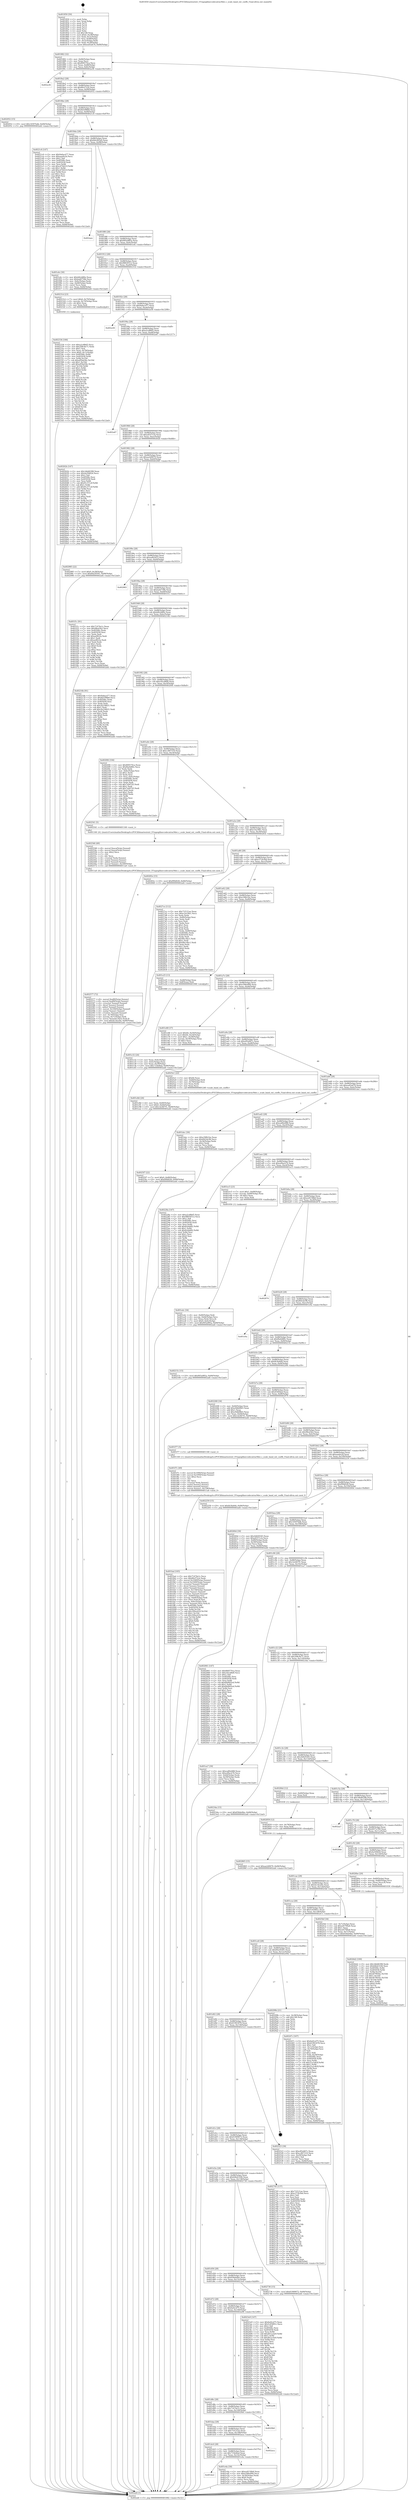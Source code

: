 digraph "0x401850" {
  label = "0x401850 (/mnt/c/Users/mathe/Desktop/tcc/POCII/binaries/extr_FFmpeglibavcodecatrac9dec.c_scale_band_ext_coeffs_Final-ollvm.out::main(0))"
  labelloc = "t"
  node[shape=record]

  Entry [label="",width=0.3,height=0.3,shape=circle,fillcolor=black,style=filled]
  "0x401882" [label="{
     0x401882 [32]\l
     | [instrs]\l
     &nbsp;&nbsp;0x401882 \<+6\>: mov -0x84(%rbp),%eax\l
     &nbsp;&nbsp;0x401888 \<+2\>: mov %eax,%ecx\l
     &nbsp;&nbsp;0x40188a \<+6\>: sub $0x800570ca,%ecx\l
     &nbsp;&nbsp;0x401890 \<+6\>: mov %eax,-0x88(%rbp)\l
     &nbsp;&nbsp;0x401896 \<+6\>: mov %ecx,-0x8c(%rbp)\l
     &nbsp;&nbsp;0x40189c \<+6\>: je 0000000000402a36 \<main+0x11e6\>\l
  }"]
  "0x402a36" [label="{
     0x402a36\l
  }", style=dashed]
  "0x4018a2" [label="{
     0x4018a2 [28]\l
     | [instrs]\l
     &nbsp;&nbsp;0x4018a2 \<+5\>: jmp 00000000004018a7 \<main+0x57\>\l
     &nbsp;&nbsp;0x4018a7 \<+6\>: mov -0x88(%rbp),%eax\l
     &nbsp;&nbsp;0x4018ad \<+5\>: sub $0x80cf72cb,%eax\l
     &nbsp;&nbsp;0x4018b2 \<+6\>: mov %eax,-0x90(%rbp)\l
     &nbsp;&nbsp;0x4018b8 \<+6\>: je 0000000000402052 \<main+0x802\>\l
  }"]
  Exit [label="",width=0.3,height=0.3,shape=circle,fillcolor=black,style=filled,peripheries=2]
  "0x402052" [label="{
     0x402052 [15]\l
     | [instrs]\l
     &nbsp;&nbsp;0x402052 \<+10\>: movl $0x14597bdb,-0x84(%rbp)\l
     &nbsp;&nbsp;0x40205c \<+5\>: jmp 0000000000402afd \<main+0x12ad\>\l
  }"]
  "0x4018be" [label="{
     0x4018be [28]\l
     | [instrs]\l
     &nbsp;&nbsp;0x4018be \<+5\>: jmp 00000000004018c3 \<main+0x73\>\l
     &nbsp;&nbsp;0x4018c3 \<+6\>: mov -0x88(%rbp),%eax\l
     &nbsp;&nbsp;0x4018c9 \<+5\>: sub $0x8d1f98b6,%eax\l
     &nbsp;&nbsp;0x4018ce \<+6\>: mov %eax,-0x94(%rbp)\l
     &nbsp;&nbsp;0x4018d4 \<+6\>: je 00000000004021c6 \<main+0x976\>\l
  }"]
  "0x402865" [label="{
     0x402865 [15]\l
     | [instrs]\l
     &nbsp;&nbsp;0x402865 \<+10\>: movl $0xaa2d0670,-0x84(%rbp)\l
     &nbsp;&nbsp;0x40286f \<+5\>: jmp 0000000000402afd \<main+0x12ad\>\l
  }"]
  "0x4021c6" [label="{
     0x4021c6 [147]\l
     | [instrs]\l
     &nbsp;&nbsp;0x4021c6 \<+5\>: mov $0x9a6acd77,%eax\l
     &nbsp;&nbsp;0x4021cb \<+5\>: mov $0xaaa0e2d,%ecx\l
     &nbsp;&nbsp;0x4021d0 \<+2\>: mov $0x1,%dl\l
     &nbsp;&nbsp;0x4021d2 \<+7\>: mov 0x40506c,%esi\l
     &nbsp;&nbsp;0x4021d9 \<+7\>: mov 0x405058,%edi\l
     &nbsp;&nbsp;0x4021e0 \<+3\>: mov %esi,%r8d\l
     &nbsp;&nbsp;0x4021e3 \<+7\>: sub $0xcd7b621f,%r8d\l
     &nbsp;&nbsp;0x4021ea \<+4\>: sub $0x1,%r8d\l
     &nbsp;&nbsp;0x4021ee \<+7\>: add $0xcd7b621f,%r8d\l
     &nbsp;&nbsp;0x4021f5 \<+4\>: imul %r8d,%esi\l
     &nbsp;&nbsp;0x4021f9 \<+3\>: and $0x1,%esi\l
     &nbsp;&nbsp;0x4021fc \<+3\>: cmp $0x0,%esi\l
     &nbsp;&nbsp;0x4021ff \<+4\>: sete %r9b\l
     &nbsp;&nbsp;0x402203 \<+3\>: cmp $0xa,%edi\l
     &nbsp;&nbsp;0x402206 \<+4\>: setl %r10b\l
     &nbsp;&nbsp;0x40220a \<+3\>: mov %r9b,%r11b\l
     &nbsp;&nbsp;0x40220d \<+4\>: xor $0xff,%r11b\l
     &nbsp;&nbsp;0x402211 \<+3\>: mov %r10b,%bl\l
     &nbsp;&nbsp;0x402214 \<+3\>: xor $0xff,%bl\l
     &nbsp;&nbsp;0x402217 \<+3\>: xor $0x0,%dl\l
     &nbsp;&nbsp;0x40221a \<+3\>: mov %r11b,%r14b\l
     &nbsp;&nbsp;0x40221d \<+4\>: and $0x0,%r14b\l
     &nbsp;&nbsp;0x402221 \<+3\>: and %dl,%r9b\l
     &nbsp;&nbsp;0x402224 \<+3\>: mov %bl,%r15b\l
     &nbsp;&nbsp;0x402227 \<+4\>: and $0x0,%r15b\l
     &nbsp;&nbsp;0x40222b \<+3\>: and %dl,%r10b\l
     &nbsp;&nbsp;0x40222e \<+3\>: or %r9b,%r14b\l
     &nbsp;&nbsp;0x402231 \<+3\>: or %r10b,%r15b\l
     &nbsp;&nbsp;0x402234 \<+3\>: xor %r15b,%r14b\l
     &nbsp;&nbsp;0x402237 \<+3\>: or %bl,%r11b\l
     &nbsp;&nbsp;0x40223a \<+4\>: xor $0xff,%r11b\l
     &nbsp;&nbsp;0x40223e \<+3\>: or $0x0,%dl\l
     &nbsp;&nbsp;0x402241 \<+3\>: and %dl,%r11b\l
     &nbsp;&nbsp;0x402244 \<+3\>: or %r11b,%r14b\l
     &nbsp;&nbsp;0x402247 \<+4\>: test $0x1,%r14b\l
     &nbsp;&nbsp;0x40224b \<+3\>: cmovne %ecx,%eax\l
     &nbsp;&nbsp;0x40224e \<+6\>: mov %eax,-0x84(%rbp)\l
     &nbsp;&nbsp;0x402254 \<+5\>: jmp 0000000000402afd \<main+0x12ad\>\l
  }"]
  "0x4018da" [label="{
     0x4018da [28]\l
     | [instrs]\l
     &nbsp;&nbsp;0x4018da \<+5\>: jmp 00000000004018df \<main+0x8f\>\l
     &nbsp;&nbsp;0x4018df \<+6\>: mov -0x88(%rbp),%eax\l
     &nbsp;&nbsp;0x4018e5 \<+5\>: sub $0x8dc083a9,%eax\l
     &nbsp;&nbsp;0x4018ea \<+6\>: mov %eax,-0x98(%rbp)\l
     &nbsp;&nbsp;0x4018f0 \<+6\>: je 0000000000402aee \<main+0x129e\>\l
  }"]
  "0x402859" [label="{
     0x402859 [12]\l
     | [instrs]\l
     &nbsp;&nbsp;0x402859 \<+4\>: mov -0x78(%rbp),%rax\l
     &nbsp;&nbsp;0x40285d \<+3\>: mov %rax,%rdi\l
     &nbsp;&nbsp;0x402860 \<+5\>: call 0000000000401030 \<free@plt\>\l
     | [calls]\l
     &nbsp;&nbsp;0x401030 \{1\} (unknown)\l
  }"]
  "0x402aee" [label="{
     0x402aee\l
  }", style=dashed]
  "0x4018f6" [label="{
     0x4018f6 [28]\l
     | [instrs]\l
     &nbsp;&nbsp;0x4018f6 \<+5\>: jmp 00000000004018fb \<main+0xab\>\l
     &nbsp;&nbsp;0x4018fb \<+6\>: mov -0x88(%rbp),%eax\l
     &nbsp;&nbsp;0x401901 \<+5\>: sub $0x905a985a,%eax\l
     &nbsp;&nbsp;0x401906 \<+6\>: mov %eax,-0x9c(%rbp)\l
     &nbsp;&nbsp;0x40190c \<+6\>: je 0000000000401efe \<main+0x6ae\>\l
  }"]
  "0x4026d2" [label="{
     0x4026d2 [100]\l
     | [instrs]\l
     &nbsp;&nbsp;0x4026d2 \<+5\>: mov $0x3db46398,%edx\l
     &nbsp;&nbsp;0x4026d7 \<+5\>: mov $0x64b43166,%esi\l
     &nbsp;&nbsp;0x4026dc \<+8\>: mov 0x40506c,%r8d\l
     &nbsp;&nbsp;0x4026e4 \<+8\>: mov 0x405058,%r9d\l
     &nbsp;&nbsp;0x4026ec \<+3\>: mov %r8d,%r10d\l
     &nbsp;&nbsp;0x4026ef \<+7\>: sub $0x4f7905bc,%r10d\l
     &nbsp;&nbsp;0x4026f6 \<+4\>: sub $0x1,%r10d\l
     &nbsp;&nbsp;0x4026fa \<+7\>: add $0x4f7905bc,%r10d\l
     &nbsp;&nbsp;0x402701 \<+4\>: imul %r10d,%r8d\l
     &nbsp;&nbsp;0x402705 \<+4\>: and $0x1,%r8d\l
     &nbsp;&nbsp;0x402709 \<+4\>: cmp $0x0,%r8d\l
     &nbsp;&nbsp;0x40270d \<+4\>: sete %r11b\l
     &nbsp;&nbsp;0x402711 \<+4\>: cmp $0xa,%r9d\l
     &nbsp;&nbsp;0x402715 \<+3\>: setl %bl\l
     &nbsp;&nbsp;0x402718 \<+3\>: mov %r11b,%r14b\l
     &nbsp;&nbsp;0x40271b \<+3\>: and %bl,%r14b\l
     &nbsp;&nbsp;0x40271e \<+3\>: xor %bl,%r11b\l
     &nbsp;&nbsp;0x402721 \<+3\>: or %r11b,%r14b\l
     &nbsp;&nbsp;0x402724 \<+4\>: test $0x1,%r14b\l
     &nbsp;&nbsp;0x402728 \<+3\>: cmovne %esi,%edx\l
     &nbsp;&nbsp;0x40272b \<+6\>: mov %edx,-0x84(%rbp)\l
     &nbsp;&nbsp;0x402731 \<+5\>: jmp 0000000000402afd \<main+0x12ad\>\l
  }"]
  "0x401efe" [label="{
     0x401efe [30]\l
     | [instrs]\l
     &nbsp;&nbsp;0x401efe \<+5\>: mov $0xbfb2d80e,%eax\l
     &nbsp;&nbsp;0x401f03 \<+5\>: mov $0xbafd758b,%ecx\l
     &nbsp;&nbsp;0x401f08 \<+3\>: mov -0x6c(%rbp),%edx\l
     &nbsp;&nbsp;0x401f0b \<+3\>: cmp -0x68(%rbp),%edx\l
     &nbsp;&nbsp;0x401f0e \<+3\>: cmovl %ecx,%eax\l
     &nbsp;&nbsp;0x401f11 \<+6\>: mov %eax,-0x84(%rbp)\l
     &nbsp;&nbsp;0x401f17 \<+5\>: jmp 0000000000402afd \<main+0x12ad\>\l
  }"]
  "0x401912" [label="{
     0x401912 [28]\l
     | [instrs]\l
     &nbsp;&nbsp;0x401912 \<+5\>: jmp 0000000000401917 \<main+0xc7\>\l
     &nbsp;&nbsp;0x401917 \<+6\>: mov -0x88(%rbp),%eax\l
     &nbsp;&nbsp;0x40191d \<+5\>: sub $0x98830512,%eax\l
     &nbsp;&nbsp;0x401922 \<+6\>: mov %eax,-0xa0(%rbp)\l
     &nbsp;&nbsp;0x401928 \<+6\>: je 000000000040231d \<main+0xacd\>\l
  }"]
  "0x4025f7" [label="{
     0x4025f7 [22]\l
     | [instrs]\l
     &nbsp;&nbsp;0x4025f7 \<+7\>: movl $0x0,-0x80(%rbp)\l
     &nbsp;&nbsp;0x4025fe \<+10\>: movl $0xf99d028,-0x84(%rbp)\l
     &nbsp;&nbsp;0x402608 \<+5\>: jmp 0000000000402afd \<main+0x12ad\>\l
  }"]
  "0x40231d" [label="{
     0x40231d [23]\l
     | [instrs]\l
     &nbsp;&nbsp;0x40231d \<+7\>: movl $0x6,-0x70(%rbp)\l
     &nbsp;&nbsp;0x402324 \<+4\>: movslq -0x70(%rbp),%rax\l
     &nbsp;&nbsp;0x402328 \<+4\>: shl $0x2,%rax\l
     &nbsp;&nbsp;0x40232c \<+3\>: mov %rax,%rdi\l
     &nbsp;&nbsp;0x40232f \<+5\>: call 0000000000401050 \<malloc@plt\>\l
     | [calls]\l
     &nbsp;&nbsp;0x401050 \{1\} (unknown)\l
  }"]
  "0x40192e" [label="{
     0x40192e [28]\l
     | [instrs]\l
     &nbsp;&nbsp;0x40192e \<+5\>: jmp 0000000000401933 \<main+0xe3\>\l
     &nbsp;&nbsp;0x401933 \<+6\>: mov -0x88(%rbp),%eax\l
     &nbsp;&nbsp;0x401939 \<+5\>: sub $0x9a6acd77,%eax\l
     &nbsp;&nbsp;0x40193e \<+6\>: mov %eax,-0xa4(%rbp)\l
     &nbsp;&nbsp;0x401944 \<+6\>: je 0000000000402a58 \<main+0x1208\>\l
  }"]
  "0x402577" [label="{
     0x402577 [72]\l
     | [instrs]\l
     &nbsp;&nbsp;0x402577 \<+8\>: movsd 0xa89(%rip),%xmm1\l
     &nbsp;&nbsp;0x40257f \<+8\>: movsd 0xa89(%rip),%xmm2\l
     &nbsp;&nbsp;0x402587 \<+4\>: cvtss2sd %xmm0,%xmm0\l
     &nbsp;&nbsp;0x40258b \<+4\>: divsd %xmm2,%xmm0\l
     &nbsp;&nbsp;0x40258f \<+4\>: addsd %xmm0,%xmm1\l
     &nbsp;&nbsp;0x402593 \<+8\>: movsd -0x160(%rbp),%xmm0\l
     &nbsp;&nbsp;0x40259b \<+4\>: mulsd %xmm1,%xmm0\l
     &nbsp;&nbsp;0x40259f \<+4\>: cvtsd2ss %xmm0,%xmm0\l
     &nbsp;&nbsp;0x4025a3 \<+4\>: mov -0x78(%rbp),%rsi\l
     &nbsp;&nbsp;0x4025a7 \<+4\>: movslq -0x7c(%rbp),%rdi\l
     &nbsp;&nbsp;0x4025ab \<+5\>: movss %xmm0,(%rsi,%rdi,4)\l
     &nbsp;&nbsp;0x4025b0 \<+10\>: movl $0x4e14e20e,-0x84(%rbp)\l
     &nbsp;&nbsp;0x4025ba \<+5\>: jmp 0000000000402afd \<main+0x12ad\>\l
  }"]
  "0x402a58" [label="{
     0x402a58\l
  }", style=dashed]
  "0x40194a" [label="{
     0x40194a [28]\l
     | [instrs]\l
     &nbsp;&nbsp;0x40194a \<+5\>: jmp 000000000040194f \<main+0xff\>\l
     &nbsp;&nbsp;0x40194f \<+6\>: mov -0x88(%rbp),%eax\l
     &nbsp;&nbsp;0x401955 \<+5\>: sub $0xa2cd8bf5,%eax\l
     &nbsp;&nbsp;0x40195a \<+6\>: mov %eax,-0xa8(%rbp)\l
     &nbsp;&nbsp;0x401960 \<+6\>: je 0000000000402a67 \<main+0x1217\>\l
  }"]
  "0x402546" [label="{
     0x402546 [49]\l
     | [instrs]\l
     &nbsp;&nbsp;0x402546 \<+8\>: movsd 0xaca(%rip),%xmm0\l
     &nbsp;&nbsp;0x40254e \<+8\>: movsd 0xaca(%rip),%xmm1\l
     &nbsp;&nbsp;0x402556 \<+5\>: mov $0x2,%ecx\l
     &nbsp;&nbsp;0x40255b \<+1\>: cltd\l
     &nbsp;&nbsp;0x40255c \<+2\>: idiv %ecx\l
     &nbsp;&nbsp;0x40255e \<+4\>: cvtsi2sd %edx,%xmm2\l
     &nbsp;&nbsp;0x402562 \<+4\>: mulsd %xmm2,%xmm1\l
     &nbsp;&nbsp;0x402566 \<+4\>: addsd %xmm0,%xmm1\l
     &nbsp;&nbsp;0x40256a \<+8\>: movsd %xmm1,-0x160(%rbp)\l
     &nbsp;&nbsp;0x402572 \<+5\>: call 00000000004011a0 \<next_f\>\l
     | [calls]\l
     &nbsp;&nbsp;0x4011a0 \{6\} (/mnt/c/Users/mathe/Desktop/tcc/POCII/binaries/extr_FFmpeglibavcodecatrac9dec.c_scale_band_ext_coeffs_Final-ollvm.out::next_f)\l
  }"]
  "0x402a67" [label="{
     0x402a67\l
  }", style=dashed]
  "0x401966" [label="{
     0x401966 [28]\l
     | [instrs]\l
     &nbsp;&nbsp;0x401966 \<+5\>: jmp 000000000040196b \<main+0x11b\>\l
     &nbsp;&nbsp;0x40196b \<+6\>: mov -0x88(%rbp),%eax\l
     &nbsp;&nbsp;0x401971 \<+5\>: sub $0xa4557ccb,%eax\l
     &nbsp;&nbsp;0x401976 \<+6\>: mov %eax,-0xac(%rbp)\l
     &nbsp;&nbsp;0x40197c \<+6\>: je 000000000040262b \<main+0xddb\>\l
  }"]
  "0x402334" [label="{
     0x402334 [166]\l
     | [instrs]\l
     &nbsp;&nbsp;0x402334 \<+5\>: mov $0xa2cd8bf5,%ecx\l
     &nbsp;&nbsp;0x402339 \<+5\>: mov $0x208c9e71,%edx\l
     &nbsp;&nbsp;0x40233e \<+3\>: mov $0x1,%sil\l
     &nbsp;&nbsp;0x402341 \<+4\>: mov %rax,-0x78(%rbp)\l
     &nbsp;&nbsp;0x402345 \<+7\>: movl $0x0,-0x7c(%rbp)\l
     &nbsp;&nbsp;0x40234c \<+8\>: mov 0x40506c,%r8d\l
     &nbsp;&nbsp;0x402354 \<+8\>: mov 0x405058,%r9d\l
     &nbsp;&nbsp;0x40235c \<+3\>: mov %r8d,%r10d\l
     &nbsp;&nbsp;0x40235f \<+7\>: sub $0xa95bd36c,%r10d\l
     &nbsp;&nbsp;0x402366 \<+4\>: sub $0x1,%r10d\l
     &nbsp;&nbsp;0x40236a \<+7\>: add $0xa95bd36c,%r10d\l
     &nbsp;&nbsp;0x402371 \<+4\>: imul %r10d,%r8d\l
     &nbsp;&nbsp;0x402375 \<+4\>: and $0x1,%r8d\l
     &nbsp;&nbsp;0x402379 \<+4\>: cmp $0x0,%r8d\l
     &nbsp;&nbsp;0x40237d \<+4\>: sete %r11b\l
     &nbsp;&nbsp;0x402381 \<+4\>: cmp $0xa,%r9d\l
     &nbsp;&nbsp;0x402385 \<+3\>: setl %bl\l
     &nbsp;&nbsp;0x402388 \<+3\>: mov %r11b,%r14b\l
     &nbsp;&nbsp;0x40238b \<+4\>: xor $0xff,%r14b\l
     &nbsp;&nbsp;0x40238f \<+3\>: mov %bl,%r15b\l
     &nbsp;&nbsp;0x402392 \<+4\>: xor $0xff,%r15b\l
     &nbsp;&nbsp;0x402396 \<+4\>: xor $0x0,%sil\l
     &nbsp;&nbsp;0x40239a \<+3\>: mov %r14b,%r12b\l
     &nbsp;&nbsp;0x40239d \<+4\>: and $0x0,%r12b\l
     &nbsp;&nbsp;0x4023a1 \<+3\>: and %sil,%r11b\l
     &nbsp;&nbsp;0x4023a4 \<+3\>: mov %r15b,%r13b\l
     &nbsp;&nbsp;0x4023a7 \<+4\>: and $0x0,%r13b\l
     &nbsp;&nbsp;0x4023ab \<+3\>: and %sil,%bl\l
     &nbsp;&nbsp;0x4023ae \<+3\>: or %r11b,%r12b\l
     &nbsp;&nbsp;0x4023b1 \<+3\>: or %bl,%r13b\l
     &nbsp;&nbsp;0x4023b4 \<+3\>: xor %r13b,%r12b\l
     &nbsp;&nbsp;0x4023b7 \<+3\>: or %r15b,%r14b\l
     &nbsp;&nbsp;0x4023ba \<+4\>: xor $0xff,%r14b\l
     &nbsp;&nbsp;0x4023be \<+4\>: or $0x0,%sil\l
     &nbsp;&nbsp;0x4023c2 \<+3\>: and %sil,%r14b\l
     &nbsp;&nbsp;0x4023c5 \<+3\>: or %r14b,%r12b\l
     &nbsp;&nbsp;0x4023c8 \<+4\>: test $0x1,%r12b\l
     &nbsp;&nbsp;0x4023cc \<+3\>: cmovne %edx,%ecx\l
     &nbsp;&nbsp;0x4023cf \<+6\>: mov %ecx,-0x84(%rbp)\l
     &nbsp;&nbsp;0x4023d5 \<+5\>: jmp 0000000000402afd \<main+0x12ad\>\l
  }"]
  "0x40262b" [label="{
     0x40262b [147]\l
     | [instrs]\l
     &nbsp;&nbsp;0x40262b \<+5\>: mov $0x3db46398,%eax\l
     &nbsp;&nbsp;0x402630 \<+5\>: mov $0x4a594f24,%ecx\l
     &nbsp;&nbsp;0x402635 \<+2\>: mov $0x1,%dl\l
     &nbsp;&nbsp;0x402637 \<+7\>: mov 0x40506c,%esi\l
     &nbsp;&nbsp;0x40263e \<+7\>: mov 0x405058,%edi\l
     &nbsp;&nbsp;0x402645 \<+3\>: mov %esi,%r8d\l
     &nbsp;&nbsp;0x402648 \<+7\>: sub $0x91c57c2f,%r8d\l
     &nbsp;&nbsp;0x40264f \<+4\>: sub $0x1,%r8d\l
     &nbsp;&nbsp;0x402653 \<+7\>: add $0x91c57c2f,%r8d\l
     &nbsp;&nbsp;0x40265a \<+4\>: imul %r8d,%esi\l
     &nbsp;&nbsp;0x40265e \<+3\>: and $0x1,%esi\l
     &nbsp;&nbsp;0x402661 \<+3\>: cmp $0x0,%esi\l
     &nbsp;&nbsp;0x402664 \<+4\>: sete %r9b\l
     &nbsp;&nbsp;0x402668 \<+3\>: cmp $0xa,%edi\l
     &nbsp;&nbsp;0x40266b \<+4\>: setl %r10b\l
     &nbsp;&nbsp;0x40266f \<+3\>: mov %r9b,%r11b\l
     &nbsp;&nbsp;0x402672 \<+4\>: xor $0xff,%r11b\l
     &nbsp;&nbsp;0x402676 \<+3\>: mov %r10b,%bl\l
     &nbsp;&nbsp;0x402679 \<+3\>: xor $0xff,%bl\l
     &nbsp;&nbsp;0x40267c \<+3\>: xor $0x1,%dl\l
     &nbsp;&nbsp;0x40267f \<+3\>: mov %r11b,%r14b\l
     &nbsp;&nbsp;0x402682 \<+4\>: and $0xff,%r14b\l
     &nbsp;&nbsp;0x402686 \<+3\>: and %dl,%r9b\l
     &nbsp;&nbsp;0x402689 \<+3\>: mov %bl,%r15b\l
     &nbsp;&nbsp;0x40268c \<+4\>: and $0xff,%r15b\l
     &nbsp;&nbsp;0x402690 \<+3\>: and %dl,%r10b\l
     &nbsp;&nbsp;0x402693 \<+3\>: or %r9b,%r14b\l
     &nbsp;&nbsp;0x402696 \<+3\>: or %r10b,%r15b\l
     &nbsp;&nbsp;0x402699 \<+3\>: xor %r15b,%r14b\l
     &nbsp;&nbsp;0x40269c \<+3\>: or %bl,%r11b\l
     &nbsp;&nbsp;0x40269f \<+4\>: xor $0xff,%r11b\l
     &nbsp;&nbsp;0x4026a3 \<+3\>: or $0x1,%dl\l
     &nbsp;&nbsp;0x4026a6 \<+3\>: and %dl,%r11b\l
     &nbsp;&nbsp;0x4026a9 \<+3\>: or %r11b,%r14b\l
     &nbsp;&nbsp;0x4026ac \<+4\>: test $0x1,%r14b\l
     &nbsp;&nbsp;0x4026b0 \<+3\>: cmovne %ecx,%eax\l
     &nbsp;&nbsp;0x4026b3 \<+6\>: mov %eax,-0x84(%rbp)\l
     &nbsp;&nbsp;0x4026b9 \<+5\>: jmp 0000000000402afd \<main+0x12ad\>\l
  }"]
  "0x401982" [label="{
     0x401982 [28]\l
     | [instrs]\l
     &nbsp;&nbsp;0x401982 \<+5\>: jmp 0000000000401987 \<main+0x137\>\l
     &nbsp;&nbsp;0x401987 \<+6\>: mov -0x88(%rbp),%eax\l
     &nbsp;&nbsp;0x40198d \<+5\>: sub $0xaa2d0670,%eax\l
     &nbsp;&nbsp;0x401992 \<+6\>: mov %eax,-0xb0(%rbp)\l
     &nbsp;&nbsp;0x401998 \<+6\>: je 0000000000402985 \<main+0x1135\>\l
  }"]
  "0x401fad" [label="{
     0x401fad [165]\l
     | [instrs]\l
     &nbsp;&nbsp;0x401fad \<+5\>: mov $0x71474e1c,%ecx\l
     &nbsp;&nbsp;0x401fb2 \<+5\>: mov $0x80cf72cb,%edx\l
     &nbsp;&nbsp;0x401fb7 \<+8\>: movsd 0x1049(%rip),%xmm1\l
     &nbsp;&nbsp;0x401fbf \<+8\>: movsd 0x1049(%rip),%xmm2\l
     &nbsp;&nbsp;0x401fc7 \<+4\>: cvtss2sd %xmm0,%xmm0\l
     &nbsp;&nbsp;0x401fcb \<+4\>: divsd %xmm2,%xmm0\l
     &nbsp;&nbsp;0x401fcf \<+4\>: addsd %xmm0,%xmm1\l
     &nbsp;&nbsp;0x401fd3 \<+8\>: movsd -0x158(%rbp),%xmm0\l
     &nbsp;&nbsp;0x401fdb \<+4\>: mulsd %xmm1,%xmm0\l
     &nbsp;&nbsp;0x401fdf \<+4\>: cvtsd2ss %xmm0,%xmm0\l
     &nbsp;&nbsp;0x401fe3 \<+4\>: mov -0x60(%rbp),%rsi\l
     &nbsp;&nbsp;0x401fe7 \<+4\>: movslq -0x64(%rbp),%rdi\l
     &nbsp;&nbsp;0x401feb \<+4\>: mov (%rsi,%rdi,8),%rsi\l
     &nbsp;&nbsp;0x401fef \<+4\>: movslq -0x6c(%rbp),%rdi\l
     &nbsp;&nbsp;0x401ff3 \<+5\>: movss %xmm0,(%rsi,%rdi,4)\l
     &nbsp;&nbsp;0x401ff8 \<+8\>: mov 0x40506c,%r8d\l
     &nbsp;&nbsp;0x402000 \<+8\>: mov 0x405058,%r9d\l
     &nbsp;&nbsp;0x402008 \<+3\>: mov %r8d,%r10d\l
     &nbsp;&nbsp;0x40200b \<+7\>: add $0x169ee416,%r10d\l
     &nbsp;&nbsp;0x402012 \<+4\>: sub $0x1,%r10d\l
     &nbsp;&nbsp;0x402016 \<+7\>: sub $0x169ee416,%r10d\l
     &nbsp;&nbsp;0x40201d \<+4\>: imul %r10d,%r8d\l
     &nbsp;&nbsp;0x402021 \<+4\>: and $0x1,%r8d\l
     &nbsp;&nbsp;0x402025 \<+4\>: cmp $0x0,%r8d\l
     &nbsp;&nbsp;0x402029 \<+4\>: sete %r11b\l
     &nbsp;&nbsp;0x40202d \<+4\>: cmp $0xa,%r9d\l
     &nbsp;&nbsp;0x402031 \<+3\>: setl %bl\l
     &nbsp;&nbsp;0x402034 \<+3\>: mov %r11b,%r14b\l
     &nbsp;&nbsp;0x402037 \<+3\>: and %bl,%r14b\l
     &nbsp;&nbsp;0x40203a \<+3\>: xor %bl,%r11b\l
     &nbsp;&nbsp;0x40203d \<+3\>: or %r11b,%r14b\l
     &nbsp;&nbsp;0x402040 \<+4\>: test $0x1,%r14b\l
     &nbsp;&nbsp;0x402044 \<+3\>: cmovne %edx,%ecx\l
     &nbsp;&nbsp;0x402047 \<+6\>: mov %ecx,-0x84(%rbp)\l
     &nbsp;&nbsp;0x40204d \<+5\>: jmp 0000000000402afd \<main+0x12ad\>\l
  }"]
  "0x402985" [label="{
     0x402985 [22]\l
     | [instrs]\l
     &nbsp;&nbsp;0x402985 \<+7\>: movl $0x0,-0x38(%rbp)\l
     &nbsp;&nbsp;0x40298c \<+10\>: movl $0x60a59391,-0x84(%rbp)\l
     &nbsp;&nbsp;0x402996 \<+5\>: jmp 0000000000402afd \<main+0x12ad\>\l
  }"]
  "0x40199e" [label="{
     0x40199e [28]\l
     | [instrs]\l
     &nbsp;&nbsp;0x40199e \<+5\>: jmp 00000000004019a3 \<main+0x153\>\l
     &nbsp;&nbsp;0x4019a3 \<+6\>: mov -0x88(%rbp),%eax\l
     &nbsp;&nbsp;0x4019a9 \<+5\>: sub $0xaaf02423,%eax\l
     &nbsp;&nbsp;0x4019ae \<+6\>: mov %eax,-0xb4(%rbp)\l
     &nbsp;&nbsp;0x4019b4 \<+6\>: je 0000000000402883 \<main+0x1033\>\l
  }"]
  "0x401f7c" [label="{
     0x401f7c [49]\l
     | [instrs]\l
     &nbsp;&nbsp;0x401f7c \<+8\>: movsd 0x1094(%rip),%xmm0\l
     &nbsp;&nbsp;0x401f84 \<+8\>: movsd 0x1094(%rip),%xmm1\l
     &nbsp;&nbsp;0x401f8c \<+5\>: mov $0x2,%ecx\l
     &nbsp;&nbsp;0x401f91 \<+1\>: cltd\l
     &nbsp;&nbsp;0x401f92 \<+2\>: idiv %ecx\l
     &nbsp;&nbsp;0x401f94 \<+4\>: cvtsi2sd %edx,%xmm2\l
     &nbsp;&nbsp;0x401f98 \<+4\>: mulsd %xmm2,%xmm1\l
     &nbsp;&nbsp;0x401f9c \<+4\>: addsd %xmm0,%xmm1\l
     &nbsp;&nbsp;0x401fa0 \<+8\>: movsd %xmm1,-0x158(%rbp)\l
     &nbsp;&nbsp;0x401fa8 \<+5\>: call 00000000004011a0 \<next_f\>\l
     | [calls]\l
     &nbsp;&nbsp;0x4011a0 \{1\} (/mnt/c/Users/mathe/Desktop/tcc/POCII/binaries/extr_FFmpeglibavcodecatrac9dec.c_scale_band_ext_coeffs_Final-ollvm.out::next_f)\l
  }"]
  "0x402883" [label="{
     0x402883\l
  }", style=dashed]
  "0x4019ba" [label="{
     0x4019ba [28]\l
     | [instrs]\l
     &nbsp;&nbsp;0x4019ba \<+5\>: jmp 00000000004019bf \<main+0x16f\>\l
     &nbsp;&nbsp;0x4019bf \<+6\>: mov -0x88(%rbp),%eax\l
     &nbsp;&nbsp;0x4019c5 \<+5\>: sub $0xbafd758b,%eax\l
     &nbsp;&nbsp;0x4019ca \<+6\>: mov %eax,-0xb8(%rbp)\l
     &nbsp;&nbsp;0x4019d0 \<+6\>: je 0000000000401f1c \<main+0x6cc\>\l
  }"]
  "0x401edc" [label="{
     0x401edc [34]\l
     | [instrs]\l
     &nbsp;&nbsp;0x401edc \<+4\>: mov -0x60(%rbp),%rdi\l
     &nbsp;&nbsp;0x401ee0 \<+4\>: movslq -0x64(%rbp),%rcx\l
     &nbsp;&nbsp;0x401ee4 \<+4\>: mov %rax,(%rdi,%rcx,8)\l
     &nbsp;&nbsp;0x401ee8 \<+7\>: movl $0x0,-0x6c(%rbp)\l
     &nbsp;&nbsp;0x401eef \<+10\>: movl $0x905a985a,-0x84(%rbp)\l
     &nbsp;&nbsp;0x401ef9 \<+5\>: jmp 0000000000402afd \<main+0x12ad\>\l
  }"]
  "0x401f1c" [label="{
     0x401f1c [91]\l
     | [instrs]\l
     &nbsp;&nbsp;0x401f1c \<+5\>: mov $0x71474e1c,%eax\l
     &nbsp;&nbsp;0x401f21 \<+5\>: mov $0x98ed3b2,%ecx\l
     &nbsp;&nbsp;0x401f26 \<+7\>: mov 0x40506c,%edx\l
     &nbsp;&nbsp;0x401f2d \<+7\>: mov 0x405058,%esi\l
     &nbsp;&nbsp;0x401f34 \<+2\>: mov %edx,%edi\l
     &nbsp;&nbsp;0x401f36 \<+6\>: add $0xaef822a,%edi\l
     &nbsp;&nbsp;0x401f3c \<+3\>: sub $0x1,%edi\l
     &nbsp;&nbsp;0x401f3f \<+6\>: sub $0xaef822a,%edi\l
     &nbsp;&nbsp;0x401f45 \<+3\>: imul %edi,%edx\l
     &nbsp;&nbsp;0x401f48 \<+3\>: and $0x1,%edx\l
     &nbsp;&nbsp;0x401f4b \<+3\>: cmp $0x0,%edx\l
     &nbsp;&nbsp;0x401f4e \<+4\>: sete %r8b\l
     &nbsp;&nbsp;0x401f52 \<+3\>: cmp $0xa,%esi\l
     &nbsp;&nbsp;0x401f55 \<+4\>: setl %r9b\l
     &nbsp;&nbsp;0x401f59 \<+3\>: mov %r8b,%r10b\l
     &nbsp;&nbsp;0x401f5c \<+3\>: and %r9b,%r10b\l
     &nbsp;&nbsp;0x401f5f \<+3\>: xor %r9b,%r8b\l
     &nbsp;&nbsp;0x401f62 \<+3\>: or %r8b,%r10b\l
     &nbsp;&nbsp;0x401f65 \<+4\>: test $0x1,%r10b\l
     &nbsp;&nbsp;0x401f69 \<+3\>: cmovne %ecx,%eax\l
     &nbsp;&nbsp;0x401f6c \<+6\>: mov %eax,-0x84(%rbp)\l
     &nbsp;&nbsp;0x401f72 \<+5\>: jmp 0000000000402afd \<main+0x12ad\>\l
  }"]
  "0x4019d6" [label="{
     0x4019d6 [28]\l
     | [instrs]\l
     &nbsp;&nbsp;0x4019d6 \<+5\>: jmp 00000000004019db \<main+0x18b\>\l
     &nbsp;&nbsp;0x4019db \<+6\>: mov -0x88(%rbp),%eax\l
     &nbsp;&nbsp;0x4019e1 \<+5\>: sub $0xbfb2d80e,%eax\l
     &nbsp;&nbsp;0x4019e6 \<+6\>: mov %eax,-0xbc(%rbp)\l
     &nbsp;&nbsp;0x4019ec \<+6\>: je 000000000040216b \<main+0x91b\>\l
  }"]
  "0x401e8d" [label="{
     0x401e8d [26]\l
     | [instrs]\l
     &nbsp;&nbsp;0x401e8d \<+4\>: mov %rax,-0x60(%rbp)\l
     &nbsp;&nbsp;0x401e91 \<+7\>: movl $0x0,-0x64(%rbp)\l
     &nbsp;&nbsp;0x401e98 \<+10\>: movl $0x1dc847f1,-0x84(%rbp)\l
     &nbsp;&nbsp;0x401ea2 \<+5\>: jmp 0000000000402afd \<main+0x12ad\>\l
  }"]
  "0x40216b" [label="{
     0x40216b [91]\l
     | [instrs]\l
     &nbsp;&nbsp;0x40216b \<+5\>: mov $0x9a6acd77,%eax\l
     &nbsp;&nbsp;0x402170 \<+5\>: mov $0x8d1f98b6,%ecx\l
     &nbsp;&nbsp;0x402175 \<+7\>: mov 0x40506c,%edx\l
     &nbsp;&nbsp;0x40217c \<+7\>: mov 0x405058,%esi\l
     &nbsp;&nbsp;0x402183 \<+2\>: mov %edx,%edi\l
     &nbsp;&nbsp;0x402185 \<+6\>: sub $0x2b236621,%edi\l
     &nbsp;&nbsp;0x40218b \<+3\>: sub $0x1,%edi\l
     &nbsp;&nbsp;0x40218e \<+6\>: add $0x2b236621,%edi\l
     &nbsp;&nbsp;0x402194 \<+3\>: imul %edi,%edx\l
     &nbsp;&nbsp;0x402197 \<+3\>: and $0x1,%edx\l
     &nbsp;&nbsp;0x40219a \<+3\>: cmp $0x0,%edx\l
     &nbsp;&nbsp;0x40219d \<+4\>: sete %r8b\l
     &nbsp;&nbsp;0x4021a1 \<+3\>: cmp $0xa,%esi\l
     &nbsp;&nbsp;0x4021a4 \<+4\>: setl %r9b\l
     &nbsp;&nbsp;0x4021a8 \<+3\>: mov %r8b,%r10b\l
     &nbsp;&nbsp;0x4021ab \<+3\>: and %r9b,%r10b\l
     &nbsp;&nbsp;0x4021ae \<+3\>: xor %r9b,%r8b\l
     &nbsp;&nbsp;0x4021b1 \<+3\>: or %r8b,%r10b\l
     &nbsp;&nbsp;0x4021b4 \<+4\>: test $0x1,%r10b\l
     &nbsp;&nbsp;0x4021b8 \<+3\>: cmovne %ecx,%eax\l
     &nbsp;&nbsp;0x4021bb \<+6\>: mov %eax,-0x84(%rbp)\l
     &nbsp;&nbsp;0x4021c1 \<+5\>: jmp 0000000000402afd \<main+0x12ad\>\l
  }"]
  "0x4019f2" [label="{
     0x4019f2 [28]\l
     | [instrs]\l
     &nbsp;&nbsp;0x4019f2 \<+5\>: jmp 00000000004019f7 \<main+0x1a7\>\l
     &nbsp;&nbsp;0x4019f7 \<+6\>: mov -0x88(%rbp),%eax\l
     &nbsp;&nbsp;0x4019fd \<+5\>: sub $0xc92cd8d0,%eax\l
     &nbsp;&nbsp;0x401a02 \<+6\>: mov %eax,-0xc0(%rbp)\l
     &nbsp;&nbsp;0x401a08 \<+6\>: je 00000000004020f4 \<main+0x8a4\>\l
  }"]
  "0x401de2" [label="{
     0x401de2\l
  }", style=dashed]
  "0x4020f4" [label="{
     0x4020f4 [104]\l
     | [instrs]\l
     &nbsp;&nbsp;0x4020f4 \<+5\>: mov $0x800570ca,%eax\l
     &nbsp;&nbsp;0x4020f9 \<+5\>: mov $0xf6a0d80c,%ecx\l
     &nbsp;&nbsp;0x4020fe \<+2\>: xor %edx,%edx\l
     &nbsp;&nbsp;0x402100 \<+3\>: mov -0x6c(%rbp),%esi\l
     &nbsp;&nbsp;0x402103 \<+3\>: sub $0x1,%edx\l
     &nbsp;&nbsp;0x402106 \<+2\>: sub %edx,%esi\l
     &nbsp;&nbsp;0x402108 \<+3\>: mov %esi,-0x6c(%rbp)\l
     &nbsp;&nbsp;0x40210b \<+7\>: mov 0x40506c,%edx\l
     &nbsp;&nbsp;0x402112 \<+7\>: mov 0x405058,%esi\l
     &nbsp;&nbsp;0x402119 \<+2\>: mov %edx,%edi\l
     &nbsp;&nbsp;0x40211b \<+6\>: sub $0x7a047d3,%edi\l
     &nbsp;&nbsp;0x402121 \<+3\>: sub $0x1,%edi\l
     &nbsp;&nbsp;0x402124 \<+6\>: add $0x7a047d3,%edi\l
     &nbsp;&nbsp;0x40212a \<+3\>: imul %edi,%edx\l
     &nbsp;&nbsp;0x40212d \<+3\>: and $0x1,%edx\l
     &nbsp;&nbsp;0x402130 \<+3\>: cmp $0x0,%edx\l
     &nbsp;&nbsp;0x402133 \<+4\>: sete %r8b\l
     &nbsp;&nbsp;0x402137 \<+3\>: cmp $0xa,%esi\l
     &nbsp;&nbsp;0x40213a \<+4\>: setl %r9b\l
     &nbsp;&nbsp;0x40213e \<+3\>: mov %r8b,%r10b\l
     &nbsp;&nbsp;0x402141 \<+3\>: and %r9b,%r10b\l
     &nbsp;&nbsp;0x402144 \<+3\>: xor %r9b,%r8b\l
     &nbsp;&nbsp;0x402147 \<+3\>: or %r8b,%r10b\l
     &nbsp;&nbsp;0x40214a \<+4\>: test $0x1,%r10b\l
     &nbsp;&nbsp;0x40214e \<+3\>: cmovne %ecx,%eax\l
     &nbsp;&nbsp;0x402151 \<+6\>: mov %eax,-0x84(%rbp)\l
     &nbsp;&nbsp;0x402157 \<+5\>: jmp 0000000000402afd \<main+0x12ad\>\l
  }"]
  "0x401a0e" [label="{
     0x401a0e [28]\l
     | [instrs]\l
     &nbsp;&nbsp;0x401a0e \<+5\>: jmp 0000000000401a13 \<main+0x1c3\>\l
     &nbsp;&nbsp;0x401a13 \<+6\>: mov -0x88(%rbp),%eax\l
     &nbsp;&nbsp;0x401a19 \<+5\>: sub $0xcc807210,%eax\l
     &nbsp;&nbsp;0x401a1e \<+6\>: mov %eax,-0xc4(%rbp)\l
     &nbsp;&nbsp;0x401a24 \<+6\>: je 0000000000402541 \<main+0xcf1\>\l
  }"]
  "0x401e4a" [label="{
     0x401e4a [30]\l
     | [instrs]\l
     &nbsp;&nbsp;0x401e4a \<+5\>: mov $0xee8158b8,%eax\l
     &nbsp;&nbsp;0x401e4f \<+5\>: mov $0xe596a994,%ecx\l
     &nbsp;&nbsp;0x401e54 \<+3\>: mov -0x30(%rbp),%edx\l
     &nbsp;&nbsp;0x401e57 \<+3\>: cmp $0x0,%edx\l
     &nbsp;&nbsp;0x401e5a \<+3\>: cmove %ecx,%eax\l
     &nbsp;&nbsp;0x401e5d \<+6\>: mov %eax,-0x84(%rbp)\l
     &nbsp;&nbsp;0x401e63 \<+5\>: jmp 0000000000402afd \<main+0x12ad\>\l
  }"]
  "0x402541" [label="{
     0x402541 [5]\l
     | [instrs]\l
     &nbsp;&nbsp;0x402541 \<+5\>: call 0000000000401160 \<next_i\>\l
     | [calls]\l
     &nbsp;&nbsp;0x401160 \{6\} (/mnt/c/Users/mathe/Desktop/tcc/POCII/binaries/extr_FFmpeglibavcodecatrac9dec.c_scale_band_ext_coeffs_Final-ollvm.out::next_i)\l
  }"]
  "0x401a2a" [label="{
     0x401a2a [28]\l
     | [instrs]\l
     &nbsp;&nbsp;0x401a2a \<+5\>: jmp 0000000000401a2f \<main+0x1df\>\l
     &nbsp;&nbsp;0x401a2f \<+6\>: mov -0x88(%rbp),%eax\l
     &nbsp;&nbsp;0x401a35 \<+5\>: sub $0xe1fa18b1,%eax\l
     &nbsp;&nbsp;0x401a3a \<+6\>: mov %eax,-0xc8(%rbp)\l
     &nbsp;&nbsp;0x401a40 \<+6\>: je 000000000040283e \<main+0xfee\>\l
  }"]
  "0x401dc6" [label="{
     0x401dc6 [28]\l
     | [instrs]\l
     &nbsp;&nbsp;0x401dc6 \<+5\>: jmp 0000000000401dcb \<main+0x57b\>\l
     &nbsp;&nbsp;0x401dcb \<+6\>: mov -0x88(%rbp),%eax\l
     &nbsp;&nbsp;0x401dd1 \<+5\>: sub $0x733b4fad,%eax\l
     &nbsp;&nbsp;0x401dd6 \<+6\>: mov %eax,-0x14c(%rbp)\l
     &nbsp;&nbsp;0x401ddc \<+6\>: je 0000000000401e4a \<main+0x5fa\>\l
  }"]
  "0x40283e" [label="{
     0x40283e [15]\l
     | [instrs]\l
     &nbsp;&nbsp;0x40283e \<+10\>: movl $0xf99d028,-0x84(%rbp)\l
     &nbsp;&nbsp;0x402848 \<+5\>: jmp 0000000000402afd \<main+0x12ad\>\l
  }"]
  "0x401a46" [label="{
     0x401a46 [28]\l
     | [instrs]\l
     &nbsp;&nbsp;0x401a46 \<+5\>: jmp 0000000000401a4b \<main+0x1fb\>\l
     &nbsp;&nbsp;0x401a4b \<+6\>: mov -0x88(%rbp),%eax\l
     &nbsp;&nbsp;0x401a51 \<+5\>: sub $0xe372b3bd,%eax\l
     &nbsp;&nbsp;0x401a56 \<+6\>: mov %eax,-0xcc(%rbp)\l
     &nbsp;&nbsp;0x401a5c \<+6\>: je 00000000004027ce \<main+0xf7e\>\l
  }"]
  "0x402aca" [label="{
     0x402aca\l
  }", style=dashed]
  "0x4027ce" [label="{
     0x4027ce [112]\l
     | [instrs]\l
     &nbsp;&nbsp;0x4027ce \<+5\>: mov $0x71f121ae,%eax\l
     &nbsp;&nbsp;0x4027d3 \<+5\>: mov $0xe1fa18b1,%ecx\l
     &nbsp;&nbsp;0x4027d8 \<+2\>: xor %edx,%edx\l
     &nbsp;&nbsp;0x4027da \<+3\>: mov -0x80(%rbp),%esi\l
     &nbsp;&nbsp;0x4027dd \<+2\>: mov %edx,%edi\l
     &nbsp;&nbsp;0x4027df \<+2\>: sub %esi,%edi\l
     &nbsp;&nbsp;0x4027e1 \<+2\>: mov %edx,%esi\l
     &nbsp;&nbsp;0x4027e3 \<+3\>: sub $0x1,%esi\l
     &nbsp;&nbsp;0x4027e6 \<+2\>: add %esi,%edi\l
     &nbsp;&nbsp;0x4027e8 \<+2\>: sub %edi,%edx\l
     &nbsp;&nbsp;0x4027ea \<+3\>: mov %edx,-0x80(%rbp)\l
     &nbsp;&nbsp;0x4027ed \<+7\>: mov 0x40506c,%edx\l
     &nbsp;&nbsp;0x4027f4 \<+7\>: mov 0x405058,%esi\l
     &nbsp;&nbsp;0x4027fb \<+2\>: mov %edx,%edi\l
     &nbsp;&nbsp;0x4027fd \<+6\>: sub $0x99cc4bc1,%edi\l
     &nbsp;&nbsp;0x402803 \<+3\>: sub $0x1,%edi\l
     &nbsp;&nbsp;0x402806 \<+6\>: add $0x99cc4bc1,%edi\l
     &nbsp;&nbsp;0x40280c \<+3\>: imul %edi,%edx\l
     &nbsp;&nbsp;0x40280f \<+3\>: and $0x1,%edx\l
     &nbsp;&nbsp;0x402812 \<+3\>: cmp $0x0,%edx\l
     &nbsp;&nbsp;0x402815 \<+4\>: sete %r8b\l
     &nbsp;&nbsp;0x402819 \<+3\>: cmp $0xa,%esi\l
     &nbsp;&nbsp;0x40281c \<+4\>: setl %r9b\l
     &nbsp;&nbsp;0x402820 \<+3\>: mov %r8b,%r10b\l
     &nbsp;&nbsp;0x402823 \<+3\>: and %r9b,%r10b\l
     &nbsp;&nbsp;0x402826 \<+3\>: xor %r9b,%r8b\l
     &nbsp;&nbsp;0x402829 \<+3\>: or %r8b,%r10b\l
     &nbsp;&nbsp;0x40282c \<+4\>: test $0x1,%r10b\l
     &nbsp;&nbsp;0x402830 \<+3\>: cmovne %ecx,%eax\l
     &nbsp;&nbsp;0x402833 \<+6\>: mov %eax,-0x84(%rbp)\l
     &nbsp;&nbsp;0x402839 \<+5\>: jmp 0000000000402afd \<main+0x12ad\>\l
  }"]
  "0x401a62" [label="{
     0x401a62 [28]\l
     | [instrs]\l
     &nbsp;&nbsp;0x401a62 \<+5\>: jmp 0000000000401a67 \<main+0x217\>\l
     &nbsp;&nbsp;0x401a67 \<+6\>: mov -0x88(%rbp),%eax\l
     &nbsp;&nbsp;0x401a6d \<+5\>: sub $0xe58fb1be,%eax\l
     &nbsp;&nbsp;0x401a72 \<+6\>: mov %eax,-0xd0(%rbp)\l
     &nbsp;&nbsp;0x401a78 \<+6\>: je 0000000000401e25 \<main+0x5d5\>\l
  }"]
  "0x401daa" [label="{
     0x401daa [28]\l
     | [instrs]\l
     &nbsp;&nbsp;0x401daa \<+5\>: jmp 0000000000401daf \<main+0x55f\>\l
     &nbsp;&nbsp;0x401daf \<+6\>: mov -0x88(%rbp),%eax\l
     &nbsp;&nbsp;0x401db5 \<+5\>: sub $0x71f121ae,%eax\l
     &nbsp;&nbsp;0x401dba \<+6\>: mov %eax,-0x148(%rbp)\l
     &nbsp;&nbsp;0x401dc0 \<+6\>: je 0000000000402aca \<main+0x127a\>\l
  }"]
  "0x401e25" [label="{
     0x401e25 [13]\l
     | [instrs]\l
     &nbsp;&nbsp;0x401e25 \<+4\>: mov -0x48(%rbp),%rax\l
     &nbsp;&nbsp;0x401e29 \<+4\>: mov 0x8(%rax),%rdi\l
     &nbsp;&nbsp;0x401e2d \<+5\>: call 0000000000401060 \<atoi@plt\>\l
     | [calls]\l
     &nbsp;&nbsp;0x401060 \{1\} (unknown)\l
  }"]
  "0x401a7e" [label="{
     0x401a7e [28]\l
     | [instrs]\l
     &nbsp;&nbsp;0x401a7e \<+5\>: jmp 0000000000401a83 \<main+0x233\>\l
     &nbsp;&nbsp;0x401a83 \<+6\>: mov -0x88(%rbp),%eax\l
     &nbsp;&nbsp;0x401a89 \<+5\>: sub $0xe596a994,%eax\l
     &nbsp;&nbsp;0x401a8e \<+6\>: mov %eax,-0xd4(%rbp)\l
     &nbsp;&nbsp;0x401a94 \<+6\>: je 0000000000401e68 \<main+0x618\>\l
  }"]
  "0x4029b0" [label="{
     0x4029b0\l
  }", style=dashed]
  "0x401e68" [label="{
     0x401e68 [37]\l
     | [instrs]\l
     &nbsp;&nbsp;0x401e68 \<+7\>: movl $0x64,-0x50(%rbp)\l
     &nbsp;&nbsp;0x401e6f \<+7\>: movl $0x64,-0x54(%rbp)\l
     &nbsp;&nbsp;0x401e76 \<+7\>: movl $0x1,-0x58(%rbp)\l
     &nbsp;&nbsp;0x401e7d \<+4\>: movslq -0x58(%rbp),%rax\l
     &nbsp;&nbsp;0x401e81 \<+4\>: shl $0x3,%rax\l
     &nbsp;&nbsp;0x401e85 \<+3\>: mov %rax,%rdi\l
     &nbsp;&nbsp;0x401e88 \<+5\>: call 0000000000401050 \<malloc@plt\>\l
     | [calls]\l
     &nbsp;&nbsp;0x401050 \{1\} (unknown)\l
  }"]
  "0x401a9a" [label="{
     0x401a9a [28]\l
     | [instrs]\l
     &nbsp;&nbsp;0x401a9a \<+5\>: jmp 0000000000401a9f \<main+0x24f\>\l
     &nbsp;&nbsp;0x401a9f \<+6\>: mov -0x88(%rbp),%eax\l
     &nbsp;&nbsp;0x401aa5 \<+5\>: sub $0xe85e667c,%eax\l
     &nbsp;&nbsp;0x401aaa \<+6\>: mov %eax,-0xd8(%rbp)\l
     &nbsp;&nbsp;0x401ab0 \<+6\>: je 00000000004025e1 \<main+0xd91\>\l
  }"]
  "0x401d8e" [label="{
     0x401d8e [28]\l
     | [instrs]\l
     &nbsp;&nbsp;0x401d8e \<+5\>: jmp 0000000000401d93 \<main+0x543\>\l
     &nbsp;&nbsp;0x401d93 \<+6\>: mov -0x88(%rbp),%eax\l
     &nbsp;&nbsp;0x401d99 \<+5\>: sub $0x71474e1c,%eax\l
     &nbsp;&nbsp;0x401d9e \<+6\>: mov %eax,-0x144(%rbp)\l
     &nbsp;&nbsp;0x401da4 \<+6\>: je 00000000004029b0 \<main+0x1160\>\l
  }"]
  "0x4025e1" [label="{
     0x4025e1 [22]\l
     | [instrs]\l
     &nbsp;&nbsp;0x4025e1 \<+5\>: mov $0x64,%eax\l
     &nbsp;&nbsp;0x4025e6 \<+4\>: mov -0x60(%rbp),%rdi\l
     &nbsp;&nbsp;0x4025ea \<+4\>: mov -0x78(%rbp),%rsi\l
     &nbsp;&nbsp;0x4025ee \<+2\>: mov %eax,%edx\l
     &nbsp;&nbsp;0x4025f0 \<+2\>: mov %eax,%ecx\l
     &nbsp;&nbsp;0x4025f2 \<+5\>: call 0000000000401240 \<scale_band_ext_coeffs\>\l
     | [calls]\l
     &nbsp;&nbsp;0x401240 \{1\} (/mnt/c/Users/mathe/Desktop/tcc/POCII/binaries/extr_FFmpeglibavcodecatrac9dec.c_scale_band_ext_coeffs_Final-ollvm.out::scale_band_ext_coeffs)\l
  }"]
  "0x401ab6" [label="{
     0x401ab6 [28]\l
     | [instrs]\l
     &nbsp;&nbsp;0x401ab6 \<+5\>: jmp 0000000000401abb \<main+0x26b\>\l
     &nbsp;&nbsp;0x401abb \<+6\>: mov -0x88(%rbp),%eax\l
     &nbsp;&nbsp;0x401ac1 \<+5\>: sub $0xea45a476,%eax\l
     &nbsp;&nbsp;0x401ac6 \<+6\>: mov %eax,-0xdc(%rbp)\l
     &nbsp;&nbsp;0x401acc \<+6\>: je 0000000000401dec \<main+0x59c\>\l
  }"]
  "0x402a98" [label="{
     0x402a98\l
  }", style=dashed]
  "0x401dec" [label="{
     0x401dec [30]\l
     | [instrs]\l
     &nbsp;&nbsp;0x401dec \<+5\>: mov $0xe58fb1be,%eax\l
     &nbsp;&nbsp;0x401df1 \<+5\>: mov $0xf643dc96,%ecx\l
     &nbsp;&nbsp;0x401df6 \<+3\>: mov -0x34(%rbp),%edx\l
     &nbsp;&nbsp;0x401df9 \<+3\>: cmp $0x2,%edx\l
     &nbsp;&nbsp;0x401dfc \<+3\>: cmovne %ecx,%eax\l
     &nbsp;&nbsp;0x401dff \<+6\>: mov %eax,-0x84(%rbp)\l
     &nbsp;&nbsp;0x401e05 \<+5\>: jmp 0000000000402afd \<main+0x12ad\>\l
  }"]
  "0x401ad2" [label="{
     0x401ad2 [28]\l
     | [instrs]\l
     &nbsp;&nbsp;0x401ad2 \<+5\>: jmp 0000000000401ad7 \<main+0x287\>\l
     &nbsp;&nbsp;0x401ad7 \<+6\>: mov -0x88(%rbp),%eax\l
     &nbsp;&nbsp;0x401add \<+5\>: sub $0xea80e688,%eax\l
     &nbsp;&nbsp;0x401ae2 \<+6\>: mov %eax,-0xe0(%rbp)\l
     &nbsp;&nbsp;0x401ae8 \<+6\>: je 000000000040228a \<main+0xa3a\>\l
  }"]
  "0x402afd" [label="{
     0x402afd [5]\l
     | [instrs]\l
     &nbsp;&nbsp;0x402afd \<+5\>: jmp 0000000000401882 \<main+0x32\>\l
  }"]
  "0x401850" [label="{
     0x401850 [50]\l
     | [instrs]\l
     &nbsp;&nbsp;0x401850 \<+1\>: push %rbp\l
     &nbsp;&nbsp;0x401851 \<+3\>: mov %rsp,%rbp\l
     &nbsp;&nbsp;0x401854 \<+2\>: push %r15\l
     &nbsp;&nbsp;0x401856 \<+2\>: push %r14\l
     &nbsp;&nbsp;0x401858 \<+2\>: push %r13\l
     &nbsp;&nbsp;0x40185a \<+2\>: push %r12\l
     &nbsp;&nbsp;0x40185c \<+1\>: push %rbx\l
     &nbsp;&nbsp;0x40185d \<+7\>: sub $0x148,%rsp\l
     &nbsp;&nbsp;0x401864 \<+7\>: movl $0x0,-0x38(%rbp)\l
     &nbsp;&nbsp;0x40186b \<+3\>: mov %edi,-0x3c(%rbp)\l
     &nbsp;&nbsp;0x40186e \<+4\>: mov %rsi,-0x48(%rbp)\l
     &nbsp;&nbsp;0x401872 \<+3\>: mov -0x3c(%rbp),%edi\l
     &nbsp;&nbsp;0x401875 \<+3\>: mov %edi,-0x34(%rbp)\l
     &nbsp;&nbsp;0x401878 \<+10\>: movl $0xea45a476,-0x84(%rbp)\l
  }"]
  "0x401e32" [label="{
     0x401e32 [24]\l
     | [instrs]\l
     &nbsp;&nbsp;0x401e32 \<+3\>: mov %eax,-0x4c(%rbp)\l
     &nbsp;&nbsp;0x401e35 \<+3\>: mov -0x4c(%rbp),%eax\l
     &nbsp;&nbsp;0x401e38 \<+3\>: mov %eax,-0x30(%rbp)\l
     &nbsp;&nbsp;0x401e3b \<+10\>: movl $0x733b4fad,-0x84(%rbp)\l
     &nbsp;&nbsp;0x401e45 \<+5\>: jmp 0000000000402afd \<main+0x12ad\>\l
  }"]
  "0x401d72" [label="{
     0x401d72 [28]\l
     | [instrs]\l
     &nbsp;&nbsp;0x401d72 \<+5\>: jmp 0000000000401d77 \<main+0x527\>\l
     &nbsp;&nbsp;0x401d77 \<+6\>: mov -0x88(%rbp),%eax\l
     &nbsp;&nbsp;0x401d7d \<+5\>: sub $0x6af2cd75,%eax\l
     &nbsp;&nbsp;0x401d82 \<+6\>: mov %eax,-0x140(%rbp)\l
     &nbsp;&nbsp;0x401d88 \<+6\>: je 0000000000402a98 \<main+0x1248\>\l
  }"]
  "0x40228a" [label="{
     0x40228a [147]\l
     | [instrs]\l
     &nbsp;&nbsp;0x40228a \<+5\>: mov $0xa2cd8bf5,%eax\l
     &nbsp;&nbsp;0x40228f \<+5\>: mov $0x98830512,%ecx\l
     &nbsp;&nbsp;0x402294 \<+2\>: mov $0x1,%dl\l
     &nbsp;&nbsp;0x402296 \<+7\>: mov 0x40506c,%esi\l
     &nbsp;&nbsp;0x40229d \<+7\>: mov 0x405058,%edi\l
     &nbsp;&nbsp;0x4022a4 \<+3\>: mov %esi,%r8d\l
     &nbsp;&nbsp;0x4022a7 \<+7\>: add $0x8c6dd82,%r8d\l
     &nbsp;&nbsp;0x4022ae \<+4\>: sub $0x1,%r8d\l
     &nbsp;&nbsp;0x4022b2 \<+7\>: sub $0x8c6dd82,%r8d\l
     &nbsp;&nbsp;0x4022b9 \<+4\>: imul %r8d,%esi\l
     &nbsp;&nbsp;0x4022bd \<+3\>: and $0x1,%esi\l
     &nbsp;&nbsp;0x4022c0 \<+3\>: cmp $0x0,%esi\l
     &nbsp;&nbsp;0x4022c3 \<+4\>: sete %r9b\l
     &nbsp;&nbsp;0x4022c7 \<+3\>: cmp $0xa,%edi\l
     &nbsp;&nbsp;0x4022ca \<+4\>: setl %r10b\l
     &nbsp;&nbsp;0x4022ce \<+3\>: mov %r9b,%r11b\l
     &nbsp;&nbsp;0x4022d1 \<+4\>: xor $0xff,%r11b\l
     &nbsp;&nbsp;0x4022d5 \<+3\>: mov %r10b,%bl\l
     &nbsp;&nbsp;0x4022d8 \<+3\>: xor $0xff,%bl\l
     &nbsp;&nbsp;0x4022db \<+3\>: xor $0x0,%dl\l
     &nbsp;&nbsp;0x4022de \<+3\>: mov %r11b,%r14b\l
     &nbsp;&nbsp;0x4022e1 \<+4\>: and $0x0,%r14b\l
     &nbsp;&nbsp;0x4022e5 \<+3\>: and %dl,%r9b\l
     &nbsp;&nbsp;0x4022e8 \<+3\>: mov %bl,%r15b\l
     &nbsp;&nbsp;0x4022eb \<+4\>: and $0x0,%r15b\l
     &nbsp;&nbsp;0x4022ef \<+3\>: and %dl,%r10b\l
     &nbsp;&nbsp;0x4022f2 \<+3\>: or %r9b,%r14b\l
     &nbsp;&nbsp;0x4022f5 \<+3\>: or %r10b,%r15b\l
     &nbsp;&nbsp;0x4022f8 \<+3\>: xor %r15b,%r14b\l
     &nbsp;&nbsp;0x4022fb \<+3\>: or %bl,%r11b\l
     &nbsp;&nbsp;0x4022fe \<+4\>: xor $0xff,%r11b\l
     &nbsp;&nbsp;0x402302 \<+3\>: or $0x0,%dl\l
     &nbsp;&nbsp;0x402305 \<+3\>: and %dl,%r11b\l
     &nbsp;&nbsp;0x402308 \<+3\>: or %r11b,%r14b\l
     &nbsp;&nbsp;0x40230b \<+4\>: test $0x1,%r14b\l
     &nbsp;&nbsp;0x40230f \<+3\>: cmovne %ecx,%eax\l
     &nbsp;&nbsp;0x402312 \<+6\>: mov %eax,-0x84(%rbp)\l
     &nbsp;&nbsp;0x402318 \<+5\>: jmp 0000000000402afd \<main+0x12ad\>\l
  }"]
  "0x401aee" [label="{
     0x401aee [28]\l
     | [instrs]\l
     &nbsp;&nbsp;0x401aee \<+5\>: jmp 0000000000401af3 \<main+0x2a3\>\l
     &nbsp;&nbsp;0x401af3 \<+6\>: mov -0x88(%rbp),%eax\l
     &nbsp;&nbsp;0x401af9 \<+5\>: sub $0xed9acb76,%eax\l
     &nbsp;&nbsp;0x401afe \<+6\>: mov %eax,-0xe4(%rbp)\l
     &nbsp;&nbsp;0x401b04 \<+6\>: je 0000000000401ec5 \<main+0x675\>\l
  }"]
  "0x4023e9" [label="{
     0x4023e9 [147]\l
     | [instrs]\l
     &nbsp;&nbsp;0x4023e9 \<+5\>: mov $0x6af2cd75,%eax\l
     &nbsp;&nbsp;0x4023ee \<+5\>: mov $0x5c45891c,%ecx\l
     &nbsp;&nbsp;0x4023f3 \<+2\>: mov $0x1,%dl\l
     &nbsp;&nbsp;0x4023f5 \<+7\>: mov 0x40506c,%esi\l
     &nbsp;&nbsp;0x4023fc \<+7\>: mov 0x405058,%edi\l
     &nbsp;&nbsp;0x402403 \<+3\>: mov %esi,%r8d\l
     &nbsp;&nbsp;0x402406 \<+7\>: add $0xd01acde9,%r8d\l
     &nbsp;&nbsp;0x40240d \<+4\>: sub $0x1,%r8d\l
     &nbsp;&nbsp;0x402411 \<+7\>: sub $0xd01acde9,%r8d\l
     &nbsp;&nbsp;0x402418 \<+4\>: imul %r8d,%esi\l
     &nbsp;&nbsp;0x40241c \<+3\>: and $0x1,%esi\l
     &nbsp;&nbsp;0x40241f \<+3\>: cmp $0x0,%esi\l
     &nbsp;&nbsp;0x402422 \<+4\>: sete %r9b\l
     &nbsp;&nbsp;0x402426 \<+3\>: cmp $0xa,%edi\l
     &nbsp;&nbsp;0x402429 \<+4\>: setl %r10b\l
     &nbsp;&nbsp;0x40242d \<+3\>: mov %r9b,%r11b\l
     &nbsp;&nbsp;0x402430 \<+4\>: xor $0xff,%r11b\l
     &nbsp;&nbsp;0x402434 \<+3\>: mov %r10b,%bl\l
     &nbsp;&nbsp;0x402437 \<+3\>: xor $0xff,%bl\l
     &nbsp;&nbsp;0x40243a \<+3\>: xor $0x0,%dl\l
     &nbsp;&nbsp;0x40243d \<+3\>: mov %r11b,%r14b\l
     &nbsp;&nbsp;0x402440 \<+4\>: and $0x0,%r14b\l
     &nbsp;&nbsp;0x402444 \<+3\>: and %dl,%r9b\l
     &nbsp;&nbsp;0x402447 \<+3\>: mov %bl,%r15b\l
     &nbsp;&nbsp;0x40244a \<+4\>: and $0x0,%r15b\l
     &nbsp;&nbsp;0x40244e \<+3\>: and %dl,%r10b\l
     &nbsp;&nbsp;0x402451 \<+3\>: or %r9b,%r14b\l
     &nbsp;&nbsp;0x402454 \<+3\>: or %r10b,%r15b\l
     &nbsp;&nbsp;0x402457 \<+3\>: xor %r15b,%r14b\l
     &nbsp;&nbsp;0x40245a \<+3\>: or %bl,%r11b\l
     &nbsp;&nbsp;0x40245d \<+4\>: xor $0xff,%r11b\l
     &nbsp;&nbsp;0x402461 \<+3\>: or $0x0,%dl\l
     &nbsp;&nbsp;0x402464 \<+3\>: and %dl,%r11b\l
     &nbsp;&nbsp;0x402467 \<+3\>: or %r11b,%r14b\l
     &nbsp;&nbsp;0x40246a \<+4\>: test $0x1,%r14b\l
     &nbsp;&nbsp;0x40246e \<+3\>: cmovne %ecx,%eax\l
     &nbsp;&nbsp;0x402471 \<+6\>: mov %eax,-0x84(%rbp)\l
     &nbsp;&nbsp;0x402477 \<+5\>: jmp 0000000000402afd \<main+0x12ad\>\l
  }"]
  "0x401ec5" [label="{
     0x401ec5 [23]\l
     | [instrs]\l
     &nbsp;&nbsp;0x401ec5 \<+7\>: movl $0x1,-0x68(%rbp)\l
     &nbsp;&nbsp;0x401ecc \<+4\>: movslq -0x68(%rbp),%rax\l
     &nbsp;&nbsp;0x401ed0 \<+4\>: shl $0x2,%rax\l
     &nbsp;&nbsp;0x401ed4 \<+3\>: mov %rax,%rdi\l
     &nbsp;&nbsp;0x401ed7 \<+5\>: call 0000000000401050 \<malloc@plt\>\l
     | [calls]\l
     &nbsp;&nbsp;0x401050 \{1\} (unknown)\l
  }"]
  "0x401b0a" [label="{
     0x401b0a [28]\l
     | [instrs]\l
     &nbsp;&nbsp;0x401b0a \<+5\>: jmp 0000000000401b0f \<main+0x2bf\>\l
     &nbsp;&nbsp;0x401b0f \<+6\>: mov -0x88(%rbp),%eax\l
     &nbsp;&nbsp;0x401b15 \<+5\>: sub $0xee8158b8,%eax\l
     &nbsp;&nbsp;0x401b1a \<+6\>: mov %eax,-0xe8(%rbp)\l
     &nbsp;&nbsp;0x401b20 \<+6\>: je 0000000000402874 \<main+0x1024\>\l
  }"]
  "0x401d56" [label="{
     0x401d56 [28]\l
     | [instrs]\l
     &nbsp;&nbsp;0x401d56 \<+5\>: jmp 0000000000401d5b \<main+0x50b\>\l
     &nbsp;&nbsp;0x401d5b \<+6\>: mov -0x88(%rbp),%eax\l
     &nbsp;&nbsp;0x401d61 \<+5\>: sub $0x656de6be,%eax\l
     &nbsp;&nbsp;0x401d66 \<+6\>: mov %eax,-0x13c(%rbp)\l
     &nbsp;&nbsp;0x401d6c \<+6\>: je 00000000004023e9 \<main+0xb99\>\l
  }"]
  "0x402874" [label="{
     0x402874\l
  }", style=dashed]
  "0x401b26" [label="{
     0x401b26 [28]\l
     | [instrs]\l
     &nbsp;&nbsp;0x401b26 \<+5\>: jmp 0000000000401b2b \<main+0x2db\>\l
     &nbsp;&nbsp;0x401b2b \<+6\>: mov -0x88(%rbp),%eax\l
     &nbsp;&nbsp;0x401b31 \<+5\>: sub $0xf643dc96,%eax\l
     &nbsp;&nbsp;0x401b36 \<+6\>: mov %eax,-0xec(%rbp)\l
     &nbsp;&nbsp;0x401b3c \<+6\>: je 0000000000401e0a \<main+0x5ba\>\l
  }"]
  "0x402736" [label="{
     0x402736 [15]\l
     | [instrs]\l
     &nbsp;&nbsp;0x402736 \<+10\>: movl $0x61909072,-0x84(%rbp)\l
     &nbsp;&nbsp;0x402740 \<+5\>: jmp 0000000000402afd \<main+0x12ad\>\l
  }"]
  "0x401e0a" [label="{
     0x401e0a\l
  }", style=dashed]
  "0x401b42" [label="{
     0x401b42 [28]\l
     | [instrs]\l
     &nbsp;&nbsp;0x401b42 \<+5\>: jmp 0000000000401b47 \<main+0x2f7\>\l
     &nbsp;&nbsp;0x401b47 \<+6\>: mov -0x88(%rbp),%eax\l
     &nbsp;&nbsp;0x401b4d \<+5\>: sub $0xf6a0d80c,%eax\l
     &nbsp;&nbsp;0x401b52 \<+6\>: mov %eax,-0xf0(%rbp)\l
     &nbsp;&nbsp;0x401b58 \<+6\>: je 000000000040215c \<main+0x90c\>\l
  }"]
  "0x401d3a" [label="{
     0x401d3a [28]\l
     | [instrs]\l
     &nbsp;&nbsp;0x401d3a \<+5\>: jmp 0000000000401d3f \<main+0x4ef\>\l
     &nbsp;&nbsp;0x401d3f \<+6\>: mov -0x88(%rbp),%eax\l
     &nbsp;&nbsp;0x401d45 \<+5\>: sub $0x64b43166,%eax\l
     &nbsp;&nbsp;0x401d4a \<+6\>: mov %eax,-0x138(%rbp)\l
     &nbsp;&nbsp;0x401d50 \<+6\>: je 0000000000402736 \<main+0xee6\>\l
  }"]
  "0x40215c" [label="{
     0x40215c [15]\l
     | [instrs]\l
     &nbsp;&nbsp;0x40215c \<+10\>: movl $0x905a985a,-0x84(%rbp)\l
     &nbsp;&nbsp;0x402166 \<+5\>: jmp 0000000000402afd \<main+0x12ad\>\l
  }"]
  "0x401b5e" [label="{
     0x401b5e [28]\l
     | [instrs]\l
     &nbsp;&nbsp;0x401b5e \<+5\>: jmp 0000000000401b63 \<main+0x313\>\l
     &nbsp;&nbsp;0x401b63 \<+6\>: mov -0x88(%rbp),%eax\l
     &nbsp;&nbsp;0x401b69 \<+5\>: sub $0xfb3fa644,%eax\l
     &nbsp;&nbsp;0x401b6e \<+6\>: mov %eax,-0xf4(%rbp)\l
     &nbsp;&nbsp;0x401b74 \<+6\>: je 0000000000402268 \<main+0xa18\>\l
  }"]
  "0x402745" [label="{
     0x402745 [137]\l
     | [instrs]\l
     &nbsp;&nbsp;0x402745 \<+5\>: mov $0x71f121ae,%eax\l
     &nbsp;&nbsp;0x40274a \<+5\>: mov $0xe372b3bd,%ecx\l
     &nbsp;&nbsp;0x40274f \<+2\>: mov $0x1,%dl\l
     &nbsp;&nbsp;0x402751 \<+2\>: xor %esi,%esi\l
     &nbsp;&nbsp;0x402753 \<+7\>: mov 0x40506c,%edi\l
     &nbsp;&nbsp;0x40275a \<+8\>: mov 0x405058,%r8d\l
     &nbsp;&nbsp;0x402762 \<+3\>: sub $0x1,%esi\l
     &nbsp;&nbsp;0x402765 \<+3\>: mov %edi,%r9d\l
     &nbsp;&nbsp;0x402768 \<+3\>: add %esi,%r9d\l
     &nbsp;&nbsp;0x40276b \<+4\>: imul %r9d,%edi\l
     &nbsp;&nbsp;0x40276f \<+3\>: and $0x1,%edi\l
     &nbsp;&nbsp;0x402772 \<+3\>: cmp $0x0,%edi\l
     &nbsp;&nbsp;0x402775 \<+4\>: sete %r10b\l
     &nbsp;&nbsp;0x402779 \<+4\>: cmp $0xa,%r8d\l
     &nbsp;&nbsp;0x40277d \<+4\>: setl %r11b\l
     &nbsp;&nbsp;0x402781 \<+3\>: mov %r10b,%bl\l
     &nbsp;&nbsp;0x402784 \<+3\>: xor $0xff,%bl\l
     &nbsp;&nbsp;0x402787 \<+3\>: mov %r11b,%r14b\l
     &nbsp;&nbsp;0x40278a \<+4\>: xor $0xff,%r14b\l
     &nbsp;&nbsp;0x40278e \<+3\>: xor $0x1,%dl\l
     &nbsp;&nbsp;0x402791 \<+3\>: mov %bl,%r15b\l
     &nbsp;&nbsp;0x402794 \<+4\>: and $0xff,%r15b\l
     &nbsp;&nbsp;0x402798 \<+3\>: and %dl,%r10b\l
     &nbsp;&nbsp;0x40279b \<+3\>: mov %r14b,%r12b\l
     &nbsp;&nbsp;0x40279e \<+4\>: and $0xff,%r12b\l
     &nbsp;&nbsp;0x4027a2 \<+3\>: and %dl,%r11b\l
     &nbsp;&nbsp;0x4027a5 \<+3\>: or %r10b,%r15b\l
     &nbsp;&nbsp;0x4027a8 \<+3\>: or %r11b,%r12b\l
     &nbsp;&nbsp;0x4027ab \<+3\>: xor %r12b,%r15b\l
     &nbsp;&nbsp;0x4027ae \<+3\>: or %r14b,%bl\l
     &nbsp;&nbsp;0x4027b1 \<+3\>: xor $0xff,%bl\l
     &nbsp;&nbsp;0x4027b4 \<+3\>: or $0x1,%dl\l
     &nbsp;&nbsp;0x4027b7 \<+2\>: and %dl,%bl\l
     &nbsp;&nbsp;0x4027b9 \<+3\>: or %bl,%r15b\l
     &nbsp;&nbsp;0x4027bc \<+4\>: test $0x1,%r15b\l
     &nbsp;&nbsp;0x4027c0 \<+3\>: cmovne %ecx,%eax\l
     &nbsp;&nbsp;0x4027c3 \<+6\>: mov %eax,-0x84(%rbp)\l
     &nbsp;&nbsp;0x4027c9 \<+5\>: jmp 0000000000402afd \<main+0x12ad\>\l
  }"]
  "0x402268" [label="{
     0x402268 [34]\l
     | [instrs]\l
     &nbsp;&nbsp;0x402268 \<+3\>: mov -0x64(%rbp),%eax\l
     &nbsp;&nbsp;0x40226b \<+5\>: add $0xe9db68b5,%eax\l
     &nbsp;&nbsp;0x402270 \<+3\>: add $0x1,%eax\l
     &nbsp;&nbsp;0x402273 \<+5\>: sub $0xe9db68b5,%eax\l
     &nbsp;&nbsp;0x402278 \<+3\>: mov %eax,-0x64(%rbp)\l
     &nbsp;&nbsp;0x40227b \<+10\>: movl $0x1dc847f1,-0x84(%rbp)\l
     &nbsp;&nbsp;0x402285 \<+5\>: jmp 0000000000402afd \<main+0x12ad\>\l
  }"]
  "0x401b7a" [label="{
     0x401b7a [28]\l
     | [instrs]\l
     &nbsp;&nbsp;0x401b7a \<+5\>: jmp 0000000000401b7f \<main+0x32f\>\l
     &nbsp;&nbsp;0x401b7f \<+6\>: mov -0x88(%rbp),%eax\l
     &nbsp;&nbsp;0x401b85 \<+5\>: sub $0x4549ded,%eax\l
     &nbsp;&nbsp;0x401b8a \<+6\>: mov %eax,-0xf8(%rbp)\l
     &nbsp;&nbsp;0x401b90 \<+6\>: je 0000000000402976 \<main+0x1126\>\l
  }"]
  "0x401d1e" [label="{
     0x401d1e [28]\l
     | [instrs]\l
     &nbsp;&nbsp;0x401d1e \<+5\>: jmp 0000000000401d23 \<main+0x4d3\>\l
     &nbsp;&nbsp;0x401d23 \<+6\>: mov -0x88(%rbp),%eax\l
     &nbsp;&nbsp;0x401d29 \<+5\>: sub $0x61909072,%eax\l
     &nbsp;&nbsp;0x401d2e \<+6\>: mov %eax,-0x134(%rbp)\l
     &nbsp;&nbsp;0x401d34 \<+6\>: je 0000000000402745 \<main+0xef5\>\l
  }"]
  "0x402976" [label="{
     0x402976\l
  }", style=dashed]
  "0x401b96" [label="{
     0x401b96 [28]\l
     | [instrs]\l
     &nbsp;&nbsp;0x401b96 \<+5\>: jmp 0000000000401b9b \<main+0x34b\>\l
     &nbsp;&nbsp;0x401b9b \<+6\>: mov -0x88(%rbp),%eax\l
     &nbsp;&nbsp;0x401ba1 \<+5\>: sub $0x98ed3b2,%eax\l
     &nbsp;&nbsp;0x401ba6 \<+6\>: mov %eax,-0xfc(%rbp)\l
     &nbsp;&nbsp;0x401bac \<+6\>: je 0000000000401f77 \<main+0x727\>\l
  }"]
  "0x402523" [label="{
     0x402523 [30]\l
     | [instrs]\l
     &nbsp;&nbsp;0x402523 \<+5\>: mov $0xe85e667c,%eax\l
     &nbsp;&nbsp;0x402528 \<+5\>: mov $0xcc807210,%ecx\l
     &nbsp;&nbsp;0x40252d \<+3\>: mov -0x29(%rbp),%dl\l
     &nbsp;&nbsp;0x402530 \<+3\>: test $0x1,%dl\l
     &nbsp;&nbsp;0x402533 \<+3\>: cmovne %ecx,%eax\l
     &nbsp;&nbsp;0x402536 \<+6\>: mov %eax,-0x84(%rbp)\l
     &nbsp;&nbsp;0x40253c \<+5\>: jmp 0000000000402afd \<main+0x12ad\>\l
  }"]
  "0x401f77" [label="{
     0x401f77 [5]\l
     | [instrs]\l
     &nbsp;&nbsp;0x401f77 \<+5\>: call 0000000000401160 \<next_i\>\l
     | [calls]\l
     &nbsp;&nbsp;0x401160 \{1\} (/mnt/c/Users/mathe/Desktop/tcc/POCII/binaries/extr_FFmpeglibavcodecatrac9dec.c_scale_band_ext_coeffs_Final-ollvm.out::next_i)\l
  }"]
  "0x401bb2" [label="{
     0x401bb2 [28]\l
     | [instrs]\l
     &nbsp;&nbsp;0x401bb2 \<+5\>: jmp 0000000000401bb7 \<main+0x367\>\l
     &nbsp;&nbsp;0x401bb7 \<+6\>: mov -0x88(%rbp),%eax\l
     &nbsp;&nbsp;0x401bbd \<+5\>: sub $0xaaa0e2d,%eax\l
     &nbsp;&nbsp;0x401bc2 \<+6\>: mov %eax,-0x100(%rbp)\l
     &nbsp;&nbsp;0x401bc8 \<+6\>: je 0000000000402259 \<main+0xa09\>\l
  }"]
  "0x401d02" [label="{
     0x401d02 [28]\l
     | [instrs]\l
     &nbsp;&nbsp;0x401d02 \<+5\>: jmp 0000000000401d07 \<main+0x4b7\>\l
     &nbsp;&nbsp;0x401d07 \<+6\>: mov -0x88(%rbp),%eax\l
     &nbsp;&nbsp;0x401d0d \<+5\>: sub $0x61901878,%eax\l
     &nbsp;&nbsp;0x401d12 \<+6\>: mov %eax,-0x130(%rbp)\l
     &nbsp;&nbsp;0x401d18 \<+6\>: je 0000000000402523 \<main+0xcd3\>\l
  }"]
  "0x402259" [label="{
     0x402259 [15]\l
     | [instrs]\l
     &nbsp;&nbsp;0x402259 \<+10\>: movl $0xfb3fa644,-0x84(%rbp)\l
     &nbsp;&nbsp;0x402263 \<+5\>: jmp 0000000000402afd \<main+0x12ad\>\l
  }"]
  "0x401bce" [label="{
     0x401bce [28]\l
     | [instrs]\l
     &nbsp;&nbsp;0x401bce \<+5\>: jmp 0000000000401bd3 \<main+0x383\>\l
     &nbsp;&nbsp;0x401bd3 \<+6\>: mov -0x88(%rbp),%eax\l
     &nbsp;&nbsp;0x401bd9 \<+5\>: sub $0xf99d028,%eax\l
     &nbsp;&nbsp;0x401bde \<+6\>: mov %eax,-0x104(%rbp)\l
     &nbsp;&nbsp;0x401be4 \<+6\>: je 000000000040260d \<main+0xdbd\>\l
  }"]
  "0x40299b" [label="{
     0x40299b [21]\l
     | [instrs]\l
     &nbsp;&nbsp;0x40299b \<+3\>: mov -0x38(%rbp),%eax\l
     &nbsp;&nbsp;0x40299e \<+7\>: add $0x148,%rsp\l
     &nbsp;&nbsp;0x4029a5 \<+1\>: pop %rbx\l
     &nbsp;&nbsp;0x4029a6 \<+2\>: pop %r12\l
     &nbsp;&nbsp;0x4029a8 \<+2\>: pop %r13\l
     &nbsp;&nbsp;0x4029aa \<+2\>: pop %r14\l
     &nbsp;&nbsp;0x4029ac \<+2\>: pop %r15\l
     &nbsp;&nbsp;0x4029ae \<+1\>: pop %rbp\l
     &nbsp;&nbsp;0x4029af \<+1\>: ret\l
  }"]
  "0x40260d" [label="{
     0x40260d [30]\l
     | [instrs]\l
     &nbsp;&nbsp;0x40260d \<+5\>: mov $0x2b829345,%eax\l
     &nbsp;&nbsp;0x402612 \<+5\>: mov $0xa4557ccb,%ecx\l
     &nbsp;&nbsp;0x402617 \<+3\>: mov -0x80(%rbp),%edx\l
     &nbsp;&nbsp;0x40261a \<+3\>: cmp -0x58(%rbp),%edx\l
     &nbsp;&nbsp;0x40261d \<+3\>: cmovl %ecx,%eax\l
     &nbsp;&nbsp;0x402620 \<+6\>: mov %eax,-0x84(%rbp)\l
     &nbsp;&nbsp;0x402626 \<+5\>: jmp 0000000000402afd \<main+0x12ad\>\l
  }"]
  "0x401bea" [label="{
     0x401bea [28]\l
     | [instrs]\l
     &nbsp;&nbsp;0x401bea \<+5\>: jmp 0000000000401bef \<main+0x39f\>\l
     &nbsp;&nbsp;0x401bef \<+6\>: mov -0x88(%rbp),%eax\l
     &nbsp;&nbsp;0x401bf5 \<+5\>: sub $0x14597bdb,%eax\l
     &nbsp;&nbsp;0x401bfa \<+6\>: mov %eax,-0x108(%rbp)\l
     &nbsp;&nbsp;0x401c00 \<+6\>: je 0000000000402061 \<main+0x811\>\l
  }"]
  "0x401ce6" [label="{
     0x401ce6 [28]\l
     | [instrs]\l
     &nbsp;&nbsp;0x401ce6 \<+5\>: jmp 0000000000401ceb \<main+0x49b\>\l
     &nbsp;&nbsp;0x401ceb \<+6\>: mov -0x88(%rbp),%eax\l
     &nbsp;&nbsp;0x401cf1 \<+5\>: sub $0x60a59391,%eax\l
     &nbsp;&nbsp;0x401cf6 \<+6\>: mov %eax,-0x12c(%rbp)\l
     &nbsp;&nbsp;0x401cfc \<+6\>: je 000000000040299b \<main+0x114b\>\l
  }"]
  "0x402061" [label="{
     0x402061 [147]\l
     | [instrs]\l
     &nbsp;&nbsp;0x402061 \<+5\>: mov $0x800570ca,%eax\l
     &nbsp;&nbsp;0x402066 \<+5\>: mov $0xc92cd8d0,%ecx\l
     &nbsp;&nbsp;0x40206b \<+2\>: mov $0x1,%dl\l
     &nbsp;&nbsp;0x40206d \<+7\>: mov 0x40506c,%esi\l
     &nbsp;&nbsp;0x402074 \<+7\>: mov 0x405058,%edi\l
     &nbsp;&nbsp;0x40207b \<+3\>: mov %esi,%r8d\l
     &nbsp;&nbsp;0x40207e \<+7\>: sub $0x6b0602ed,%r8d\l
     &nbsp;&nbsp;0x402085 \<+4\>: sub $0x1,%r8d\l
     &nbsp;&nbsp;0x402089 \<+7\>: add $0x6b0602ed,%r8d\l
     &nbsp;&nbsp;0x402090 \<+4\>: imul %r8d,%esi\l
     &nbsp;&nbsp;0x402094 \<+3\>: and $0x1,%esi\l
     &nbsp;&nbsp;0x402097 \<+3\>: cmp $0x0,%esi\l
     &nbsp;&nbsp;0x40209a \<+4\>: sete %r9b\l
     &nbsp;&nbsp;0x40209e \<+3\>: cmp $0xa,%edi\l
     &nbsp;&nbsp;0x4020a1 \<+4\>: setl %r10b\l
     &nbsp;&nbsp;0x4020a5 \<+3\>: mov %r9b,%r11b\l
     &nbsp;&nbsp;0x4020a8 \<+4\>: xor $0xff,%r11b\l
     &nbsp;&nbsp;0x4020ac \<+3\>: mov %r10b,%bl\l
     &nbsp;&nbsp;0x4020af \<+3\>: xor $0xff,%bl\l
     &nbsp;&nbsp;0x4020b2 \<+3\>: xor $0x0,%dl\l
     &nbsp;&nbsp;0x4020b5 \<+3\>: mov %r11b,%r14b\l
     &nbsp;&nbsp;0x4020b8 \<+4\>: and $0x0,%r14b\l
     &nbsp;&nbsp;0x4020bc \<+3\>: and %dl,%r9b\l
     &nbsp;&nbsp;0x4020bf \<+3\>: mov %bl,%r15b\l
     &nbsp;&nbsp;0x4020c2 \<+4\>: and $0x0,%r15b\l
     &nbsp;&nbsp;0x4020c6 \<+3\>: and %dl,%r10b\l
     &nbsp;&nbsp;0x4020c9 \<+3\>: or %r9b,%r14b\l
     &nbsp;&nbsp;0x4020cc \<+3\>: or %r10b,%r15b\l
     &nbsp;&nbsp;0x4020cf \<+3\>: xor %r15b,%r14b\l
     &nbsp;&nbsp;0x4020d2 \<+3\>: or %bl,%r11b\l
     &nbsp;&nbsp;0x4020d5 \<+4\>: xor $0xff,%r11b\l
     &nbsp;&nbsp;0x4020d9 \<+3\>: or $0x0,%dl\l
     &nbsp;&nbsp;0x4020dc \<+3\>: and %dl,%r11b\l
     &nbsp;&nbsp;0x4020df \<+3\>: or %r11b,%r14b\l
     &nbsp;&nbsp;0x4020e2 \<+4\>: test $0x1,%r14b\l
     &nbsp;&nbsp;0x4020e6 \<+3\>: cmovne %ecx,%eax\l
     &nbsp;&nbsp;0x4020e9 \<+6\>: mov %eax,-0x84(%rbp)\l
     &nbsp;&nbsp;0x4020ef \<+5\>: jmp 0000000000402afd \<main+0x12ad\>\l
  }"]
  "0x401c06" [label="{
     0x401c06 [28]\l
     | [instrs]\l
     &nbsp;&nbsp;0x401c06 \<+5\>: jmp 0000000000401c0b \<main+0x3bb\>\l
     &nbsp;&nbsp;0x401c0b \<+6\>: mov -0x88(%rbp),%eax\l
     &nbsp;&nbsp;0x401c11 \<+5\>: sub $0x1dc847f1,%eax\l
     &nbsp;&nbsp;0x401c16 \<+6\>: mov %eax,-0x10c(%rbp)\l
     &nbsp;&nbsp;0x401c1c \<+6\>: je 0000000000401ea7 \<main+0x657\>\l
  }"]
  "0x40247c" [label="{
     0x40247c [167]\l
     | [instrs]\l
     &nbsp;&nbsp;0x40247c \<+5\>: mov $0x6af2cd75,%eax\l
     &nbsp;&nbsp;0x402481 \<+5\>: mov $0x61901878,%ecx\l
     &nbsp;&nbsp;0x402486 \<+2\>: mov $0x1,%dl\l
     &nbsp;&nbsp;0x402488 \<+3\>: mov -0x7c(%rbp),%esi\l
     &nbsp;&nbsp;0x40248b \<+3\>: cmp -0x70(%rbp),%esi\l
     &nbsp;&nbsp;0x40248e \<+4\>: setl %dil\l
     &nbsp;&nbsp;0x402492 \<+4\>: and $0x1,%dil\l
     &nbsp;&nbsp;0x402496 \<+4\>: mov %dil,-0x29(%rbp)\l
     &nbsp;&nbsp;0x40249a \<+7\>: mov 0x40506c,%esi\l
     &nbsp;&nbsp;0x4024a1 \<+8\>: mov 0x405058,%r8d\l
     &nbsp;&nbsp;0x4024a9 \<+3\>: mov %esi,%r9d\l
     &nbsp;&nbsp;0x4024ac \<+7\>: sub $0x21a1db5f,%r9d\l
     &nbsp;&nbsp;0x4024b3 \<+4\>: sub $0x1,%r9d\l
     &nbsp;&nbsp;0x4024b7 \<+7\>: add $0x21a1db5f,%r9d\l
     &nbsp;&nbsp;0x4024be \<+4\>: imul %r9d,%esi\l
     &nbsp;&nbsp;0x4024c2 \<+3\>: and $0x1,%esi\l
     &nbsp;&nbsp;0x4024c5 \<+3\>: cmp $0x0,%esi\l
     &nbsp;&nbsp;0x4024c8 \<+4\>: sete %dil\l
     &nbsp;&nbsp;0x4024cc \<+4\>: cmp $0xa,%r8d\l
     &nbsp;&nbsp;0x4024d0 \<+4\>: setl %r10b\l
     &nbsp;&nbsp;0x4024d4 \<+3\>: mov %dil,%r11b\l
     &nbsp;&nbsp;0x4024d7 \<+4\>: xor $0xff,%r11b\l
     &nbsp;&nbsp;0x4024db \<+3\>: mov %r10b,%bl\l
     &nbsp;&nbsp;0x4024de \<+3\>: xor $0xff,%bl\l
     &nbsp;&nbsp;0x4024e1 \<+3\>: xor $0x1,%dl\l
     &nbsp;&nbsp;0x4024e4 \<+3\>: mov %r11b,%r14b\l
     &nbsp;&nbsp;0x4024e7 \<+4\>: and $0xff,%r14b\l
     &nbsp;&nbsp;0x4024eb \<+3\>: and %dl,%dil\l
     &nbsp;&nbsp;0x4024ee \<+3\>: mov %bl,%r15b\l
     &nbsp;&nbsp;0x4024f1 \<+4\>: and $0xff,%r15b\l
     &nbsp;&nbsp;0x4024f5 \<+3\>: and %dl,%r10b\l
     &nbsp;&nbsp;0x4024f8 \<+3\>: or %dil,%r14b\l
     &nbsp;&nbsp;0x4024fb \<+3\>: or %r10b,%r15b\l
     &nbsp;&nbsp;0x4024fe \<+3\>: xor %r15b,%r14b\l
     &nbsp;&nbsp;0x402501 \<+3\>: or %bl,%r11b\l
     &nbsp;&nbsp;0x402504 \<+4\>: xor $0xff,%r11b\l
     &nbsp;&nbsp;0x402508 \<+3\>: or $0x1,%dl\l
     &nbsp;&nbsp;0x40250b \<+3\>: and %dl,%r11b\l
     &nbsp;&nbsp;0x40250e \<+3\>: or %r11b,%r14b\l
     &nbsp;&nbsp;0x402511 \<+4\>: test $0x1,%r14b\l
     &nbsp;&nbsp;0x402515 \<+3\>: cmovne %ecx,%eax\l
     &nbsp;&nbsp;0x402518 \<+6\>: mov %eax,-0x84(%rbp)\l
     &nbsp;&nbsp;0x40251e \<+5\>: jmp 0000000000402afd \<main+0x12ad\>\l
  }"]
  "0x401ea7" [label="{
     0x401ea7 [30]\l
     | [instrs]\l
     &nbsp;&nbsp;0x401ea7 \<+5\>: mov $0xea80e688,%eax\l
     &nbsp;&nbsp;0x401eac \<+5\>: mov $0xed9acb76,%ecx\l
     &nbsp;&nbsp;0x401eb1 \<+3\>: mov -0x64(%rbp),%edx\l
     &nbsp;&nbsp;0x401eb4 \<+3\>: cmp -0x58(%rbp),%edx\l
     &nbsp;&nbsp;0x401eb7 \<+3\>: cmovl %ecx,%eax\l
     &nbsp;&nbsp;0x401eba \<+6\>: mov %eax,-0x84(%rbp)\l
     &nbsp;&nbsp;0x401ec0 \<+5\>: jmp 0000000000402afd \<main+0x12ad\>\l
  }"]
  "0x401c22" [label="{
     0x401c22 [28]\l
     | [instrs]\l
     &nbsp;&nbsp;0x401c22 \<+5\>: jmp 0000000000401c27 \<main+0x3d7\>\l
     &nbsp;&nbsp;0x401c27 \<+6\>: mov -0x88(%rbp),%eax\l
     &nbsp;&nbsp;0x401c2d \<+5\>: sub $0x208c9e71,%eax\l
     &nbsp;&nbsp;0x401c32 \<+6\>: mov %eax,-0x110(%rbp)\l
     &nbsp;&nbsp;0x401c38 \<+6\>: je 00000000004023da \<main+0xb8a\>\l
  }"]
  "0x401cca" [label="{
     0x401cca [28]\l
     | [instrs]\l
     &nbsp;&nbsp;0x401cca \<+5\>: jmp 0000000000401ccf \<main+0x47f\>\l
     &nbsp;&nbsp;0x401ccf \<+6\>: mov -0x88(%rbp),%eax\l
     &nbsp;&nbsp;0x401cd5 \<+5\>: sub $0x5c45891c,%eax\l
     &nbsp;&nbsp;0x401cda \<+6\>: mov %eax,-0x128(%rbp)\l
     &nbsp;&nbsp;0x401ce0 \<+6\>: je 000000000040247c \<main+0xc2c\>\l
  }"]
  "0x4023da" [label="{
     0x4023da [15]\l
     | [instrs]\l
     &nbsp;&nbsp;0x4023da \<+10\>: movl $0x656de6be,-0x84(%rbp)\l
     &nbsp;&nbsp;0x4023e4 \<+5\>: jmp 0000000000402afd \<main+0x12ad\>\l
  }"]
  "0x401c3e" [label="{
     0x401c3e [28]\l
     | [instrs]\l
     &nbsp;&nbsp;0x401c3e \<+5\>: jmp 0000000000401c43 \<main+0x3f3\>\l
     &nbsp;&nbsp;0x401c43 \<+6\>: mov -0x88(%rbp),%eax\l
     &nbsp;&nbsp;0x401c49 \<+5\>: sub $0x2b829345,%eax\l
     &nbsp;&nbsp;0x401c4e \<+6\>: mov %eax,-0x114(%rbp)\l
     &nbsp;&nbsp;0x401c54 \<+6\>: je 000000000040284d \<main+0xffd\>\l
  }"]
  "0x4025bf" [label="{
     0x4025bf [34]\l
     | [instrs]\l
     &nbsp;&nbsp;0x4025bf \<+3\>: mov -0x7c(%rbp),%eax\l
     &nbsp;&nbsp;0x4025c2 \<+5\>: sub $0xed5706a6,%eax\l
     &nbsp;&nbsp;0x4025c7 \<+3\>: add $0x1,%eax\l
     &nbsp;&nbsp;0x4025ca \<+5\>: add $0xed5706a6,%eax\l
     &nbsp;&nbsp;0x4025cf \<+3\>: mov %eax,-0x7c(%rbp)\l
     &nbsp;&nbsp;0x4025d2 \<+10\>: movl $0x656de6be,-0x84(%rbp)\l
     &nbsp;&nbsp;0x4025dc \<+5\>: jmp 0000000000402afd \<main+0x12ad\>\l
  }"]
  "0x40284d" [label="{
     0x40284d [12]\l
     | [instrs]\l
     &nbsp;&nbsp;0x40284d \<+4\>: mov -0x60(%rbp),%rax\l
     &nbsp;&nbsp;0x402851 \<+3\>: mov %rax,%rdi\l
     &nbsp;&nbsp;0x402854 \<+5\>: call 0000000000401030 \<free@plt\>\l
     | [calls]\l
     &nbsp;&nbsp;0x401030 \{1\} (unknown)\l
  }"]
  "0x401c5a" [label="{
     0x401c5a [28]\l
     | [instrs]\l
     &nbsp;&nbsp;0x401c5a \<+5\>: jmp 0000000000401c5f \<main+0x40f\>\l
     &nbsp;&nbsp;0x401c5f \<+6\>: mov -0x88(%rbp),%eax\l
     &nbsp;&nbsp;0x401c65 \<+5\>: sub $0x3db46398,%eax\l
     &nbsp;&nbsp;0x401c6a \<+6\>: mov %eax,-0x118(%rbp)\l
     &nbsp;&nbsp;0x401c70 \<+6\>: je 0000000000402aa7 \<main+0x1257\>\l
  }"]
  "0x401cae" [label="{
     0x401cae [28]\l
     | [instrs]\l
     &nbsp;&nbsp;0x401cae \<+5\>: jmp 0000000000401cb3 \<main+0x463\>\l
     &nbsp;&nbsp;0x401cb3 \<+6\>: mov -0x88(%rbp),%eax\l
     &nbsp;&nbsp;0x401cb9 \<+5\>: sub $0x4e14e20e,%eax\l
     &nbsp;&nbsp;0x401cbe \<+6\>: mov %eax,-0x124(%rbp)\l
     &nbsp;&nbsp;0x401cc4 \<+6\>: je 00000000004025bf \<main+0xd6f\>\l
  }"]
  "0x402aa7" [label="{
     0x402aa7\l
  }", style=dashed]
  "0x401c76" [label="{
     0x401c76 [28]\l
     | [instrs]\l
     &nbsp;&nbsp;0x401c76 \<+5\>: jmp 0000000000401c7b \<main+0x42b\>\l
     &nbsp;&nbsp;0x401c7b \<+6\>: mov -0x88(%rbp),%eax\l
     &nbsp;&nbsp;0x401c81 \<+5\>: sub $0x4457a760,%eax\l
     &nbsp;&nbsp;0x401c86 \<+6\>: mov %eax,-0x11c(%rbp)\l
     &nbsp;&nbsp;0x401c8c \<+6\>: je 00000000004028de \<main+0x108e\>\l
  }"]
  "0x4026be" [label="{
     0x4026be [20]\l
     | [instrs]\l
     &nbsp;&nbsp;0x4026be \<+4\>: mov -0x60(%rbp),%rax\l
     &nbsp;&nbsp;0x4026c2 \<+4\>: movslq -0x80(%rbp),%rcx\l
     &nbsp;&nbsp;0x4026c6 \<+4\>: mov (%rax,%rcx,8),%rax\l
     &nbsp;&nbsp;0x4026ca \<+3\>: mov %rax,%rdi\l
     &nbsp;&nbsp;0x4026cd \<+5\>: call 0000000000401030 \<free@plt\>\l
     | [calls]\l
     &nbsp;&nbsp;0x401030 \{1\} (unknown)\l
  }"]
  "0x4028de" [label="{
     0x4028de\l
  }", style=dashed]
  "0x401c92" [label="{
     0x401c92 [28]\l
     | [instrs]\l
     &nbsp;&nbsp;0x401c92 \<+5\>: jmp 0000000000401c97 \<main+0x447\>\l
     &nbsp;&nbsp;0x401c97 \<+6\>: mov -0x88(%rbp),%eax\l
     &nbsp;&nbsp;0x401c9d \<+5\>: sub $0x4a594f24,%eax\l
     &nbsp;&nbsp;0x401ca2 \<+6\>: mov %eax,-0x120(%rbp)\l
     &nbsp;&nbsp;0x401ca8 \<+6\>: je 00000000004026be \<main+0xe6e\>\l
  }"]
  Entry -> "0x401850" [label=" 1"]
  "0x401882" -> "0x402a36" [label=" 0"]
  "0x401882" -> "0x4018a2" [label=" 67"]
  "0x40299b" -> Exit [label=" 1"]
  "0x4018a2" -> "0x402052" [label=" 1"]
  "0x4018a2" -> "0x4018be" [label=" 66"]
  "0x402985" -> "0x402afd" [label=" 1"]
  "0x4018be" -> "0x4021c6" [label=" 1"]
  "0x4018be" -> "0x4018da" [label=" 65"]
  "0x402865" -> "0x402afd" [label=" 1"]
  "0x4018da" -> "0x402aee" [label=" 0"]
  "0x4018da" -> "0x4018f6" [label=" 65"]
  "0x402859" -> "0x402865" [label=" 1"]
  "0x4018f6" -> "0x401efe" [label=" 2"]
  "0x4018f6" -> "0x401912" [label=" 63"]
  "0x40284d" -> "0x402859" [label=" 1"]
  "0x401912" -> "0x40231d" [label=" 1"]
  "0x401912" -> "0x40192e" [label=" 62"]
  "0x40283e" -> "0x402afd" [label=" 1"]
  "0x40192e" -> "0x402a58" [label=" 0"]
  "0x40192e" -> "0x40194a" [label=" 62"]
  "0x4027ce" -> "0x402afd" [label=" 1"]
  "0x40194a" -> "0x402a67" [label=" 0"]
  "0x40194a" -> "0x401966" [label=" 62"]
  "0x402745" -> "0x402afd" [label=" 1"]
  "0x401966" -> "0x40262b" [label=" 1"]
  "0x401966" -> "0x401982" [label=" 61"]
  "0x402736" -> "0x402afd" [label=" 1"]
  "0x401982" -> "0x402985" [label=" 1"]
  "0x401982" -> "0x40199e" [label=" 60"]
  "0x4026d2" -> "0x402afd" [label=" 1"]
  "0x40199e" -> "0x402883" [label=" 0"]
  "0x40199e" -> "0x4019ba" [label=" 60"]
  "0x4026be" -> "0x4026d2" [label=" 1"]
  "0x4019ba" -> "0x401f1c" [label=" 1"]
  "0x4019ba" -> "0x4019d6" [label=" 59"]
  "0x40262b" -> "0x402afd" [label=" 1"]
  "0x4019d6" -> "0x40216b" [label=" 1"]
  "0x4019d6" -> "0x4019f2" [label=" 58"]
  "0x40260d" -> "0x402afd" [label=" 2"]
  "0x4019f2" -> "0x4020f4" [label=" 1"]
  "0x4019f2" -> "0x401a0e" [label=" 57"]
  "0x4025f7" -> "0x402afd" [label=" 1"]
  "0x401a0e" -> "0x402541" [label=" 6"]
  "0x401a0e" -> "0x401a2a" [label=" 51"]
  "0x4025e1" -> "0x4025f7" [label=" 1"]
  "0x401a2a" -> "0x40283e" [label=" 1"]
  "0x401a2a" -> "0x401a46" [label=" 50"]
  "0x402577" -> "0x402afd" [label=" 6"]
  "0x401a46" -> "0x4027ce" [label=" 1"]
  "0x401a46" -> "0x401a62" [label=" 49"]
  "0x402546" -> "0x402577" [label=" 6"]
  "0x401a62" -> "0x401e25" [label=" 1"]
  "0x401a62" -> "0x401a7e" [label=" 48"]
  "0x402523" -> "0x402afd" [label=" 7"]
  "0x401a7e" -> "0x401e68" [label=" 1"]
  "0x401a7e" -> "0x401a9a" [label=" 47"]
  "0x40247c" -> "0x402afd" [label=" 7"]
  "0x401a9a" -> "0x4025e1" [label=" 1"]
  "0x401a9a" -> "0x401ab6" [label=" 46"]
  "0x4023da" -> "0x402afd" [label=" 1"]
  "0x401ab6" -> "0x401dec" [label=" 1"]
  "0x401ab6" -> "0x401ad2" [label=" 45"]
  "0x401dec" -> "0x402afd" [label=" 1"]
  "0x401850" -> "0x401882" [label=" 1"]
  "0x402afd" -> "0x401882" [label=" 66"]
  "0x401e25" -> "0x401e32" [label=" 1"]
  "0x401e32" -> "0x402afd" [label=" 1"]
  "0x402334" -> "0x402afd" [label=" 1"]
  "0x401ad2" -> "0x40228a" [label=" 1"]
  "0x401ad2" -> "0x401aee" [label=" 44"]
  "0x40228a" -> "0x402afd" [label=" 1"]
  "0x401aee" -> "0x401ec5" [label=" 1"]
  "0x401aee" -> "0x401b0a" [label=" 43"]
  "0x402268" -> "0x402afd" [label=" 1"]
  "0x401b0a" -> "0x402874" [label=" 0"]
  "0x401b0a" -> "0x401b26" [label=" 43"]
  "0x4021c6" -> "0x402afd" [label=" 1"]
  "0x401b26" -> "0x401e0a" [label=" 0"]
  "0x401b26" -> "0x401b42" [label=" 43"]
  "0x40216b" -> "0x402afd" [label=" 1"]
  "0x401b42" -> "0x40215c" [label=" 1"]
  "0x401b42" -> "0x401b5e" [label=" 42"]
  "0x4020f4" -> "0x402afd" [label=" 1"]
  "0x401b5e" -> "0x402268" [label=" 1"]
  "0x401b5e" -> "0x401b7a" [label=" 41"]
  "0x402061" -> "0x402afd" [label=" 1"]
  "0x401b7a" -> "0x402976" [label=" 0"]
  "0x401b7a" -> "0x401b96" [label=" 41"]
  "0x401fad" -> "0x402afd" [label=" 1"]
  "0x401b96" -> "0x401f77" [label=" 1"]
  "0x401b96" -> "0x401bb2" [label=" 40"]
  "0x401f7c" -> "0x401fad" [label=" 1"]
  "0x401bb2" -> "0x402259" [label=" 1"]
  "0x401bb2" -> "0x401bce" [label=" 39"]
  "0x401f1c" -> "0x402afd" [label=" 1"]
  "0x401bce" -> "0x40260d" [label=" 2"]
  "0x401bce" -> "0x401bea" [label=" 37"]
  "0x401efe" -> "0x402afd" [label=" 2"]
  "0x401bea" -> "0x402061" [label=" 1"]
  "0x401bea" -> "0x401c06" [label=" 36"]
  "0x401ec5" -> "0x401edc" [label=" 1"]
  "0x401c06" -> "0x401ea7" [label=" 2"]
  "0x401c06" -> "0x401c22" [label=" 34"]
  "0x401ea7" -> "0x402afd" [label=" 2"]
  "0x401c22" -> "0x4023da" [label=" 1"]
  "0x401c22" -> "0x401c3e" [label=" 33"]
  "0x401e68" -> "0x401e8d" [label=" 1"]
  "0x401c3e" -> "0x40284d" [label=" 1"]
  "0x401c3e" -> "0x401c5a" [label=" 32"]
  "0x401e4a" -> "0x402afd" [label=" 1"]
  "0x401c5a" -> "0x402aa7" [label=" 0"]
  "0x401c5a" -> "0x401c76" [label=" 32"]
  "0x401dc6" -> "0x401e4a" [label=" 1"]
  "0x401c76" -> "0x4028de" [label=" 0"]
  "0x401c76" -> "0x401c92" [label=" 32"]
  "0x4025bf" -> "0x402afd" [label=" 6"]
  "0x401c92" -> "0x4026be" [label=" 1"]
  "0x401c92" -> "0x401cae" [label=" 31"]
  "0x401dc6" -> "0x401de2" [label=" 0"]
  "0x401cae" -> "0x4025bf" [label=" 6"]
  "0x401cae" -> "0x401cca" [label=" 25"]
  "0x401e8d" -> "0x402afd" [label=" 1"]
  "0x401cca" -> "0x40247c" [label=" 7"]
  "0x401cca" -> "0x401ce6" [label=" 18"]
  "0x401edc" -> "0x402afd" [label=" 1"]
  "0x401ce6" -> "0x40299b" [label=" 1"]
  "0x401ce6" -> "0x401d02" [label=" 17"]
  "0x401f77" -> "0x401f7c" [label=" 1"]
  "0x401d02" -> "0x402523" [label=" 7"]
  "0x401d02" -> "0x401d1e" [label=" 10"]
  "0x402052" -> "0x402afd" [label=" 1"]
  "0x401d1e" -> "0x402745" [label=" 1"]
  "0x401d1e" -> "0x401d3a" [label=" 9"]
  "0x40215c" -> "0x402afd" [label=" 1"]
  "0x401d3a" -> "0x402736" [label=" 1"]
  "0x401d3a" -> "0x401d56" [label=" 8"]
  "0x402259" -> "0x402afd" [label=" 1"]
  "0x401d56" -> "0x4023e9" [label=" 7"]
  "0x401d56" -> "0x401d72" [label=" 1"]
  "0x40231d" -> "0x402334" [label=" 1"]
  "0x401d72" -> "0x402a98" [label=" 0"]
  "0x401d72" -> "0x401d8e" [label=" 1"]
  "0x4023e9" -> "0x402afd" [label=" 7"]
  "0x401d8e" -> "0x4029b0" [label=" 0"]
  "0x401d8e" -> "0x401daa" [label=" 1"]
  "0x402541" -> "0x402546" [label=" 6"]
  "0x401daa" -> "0x402aca" [label=" 0"]
  "0x401daa" -> "0x401dc6" [label=" 1"]
}
